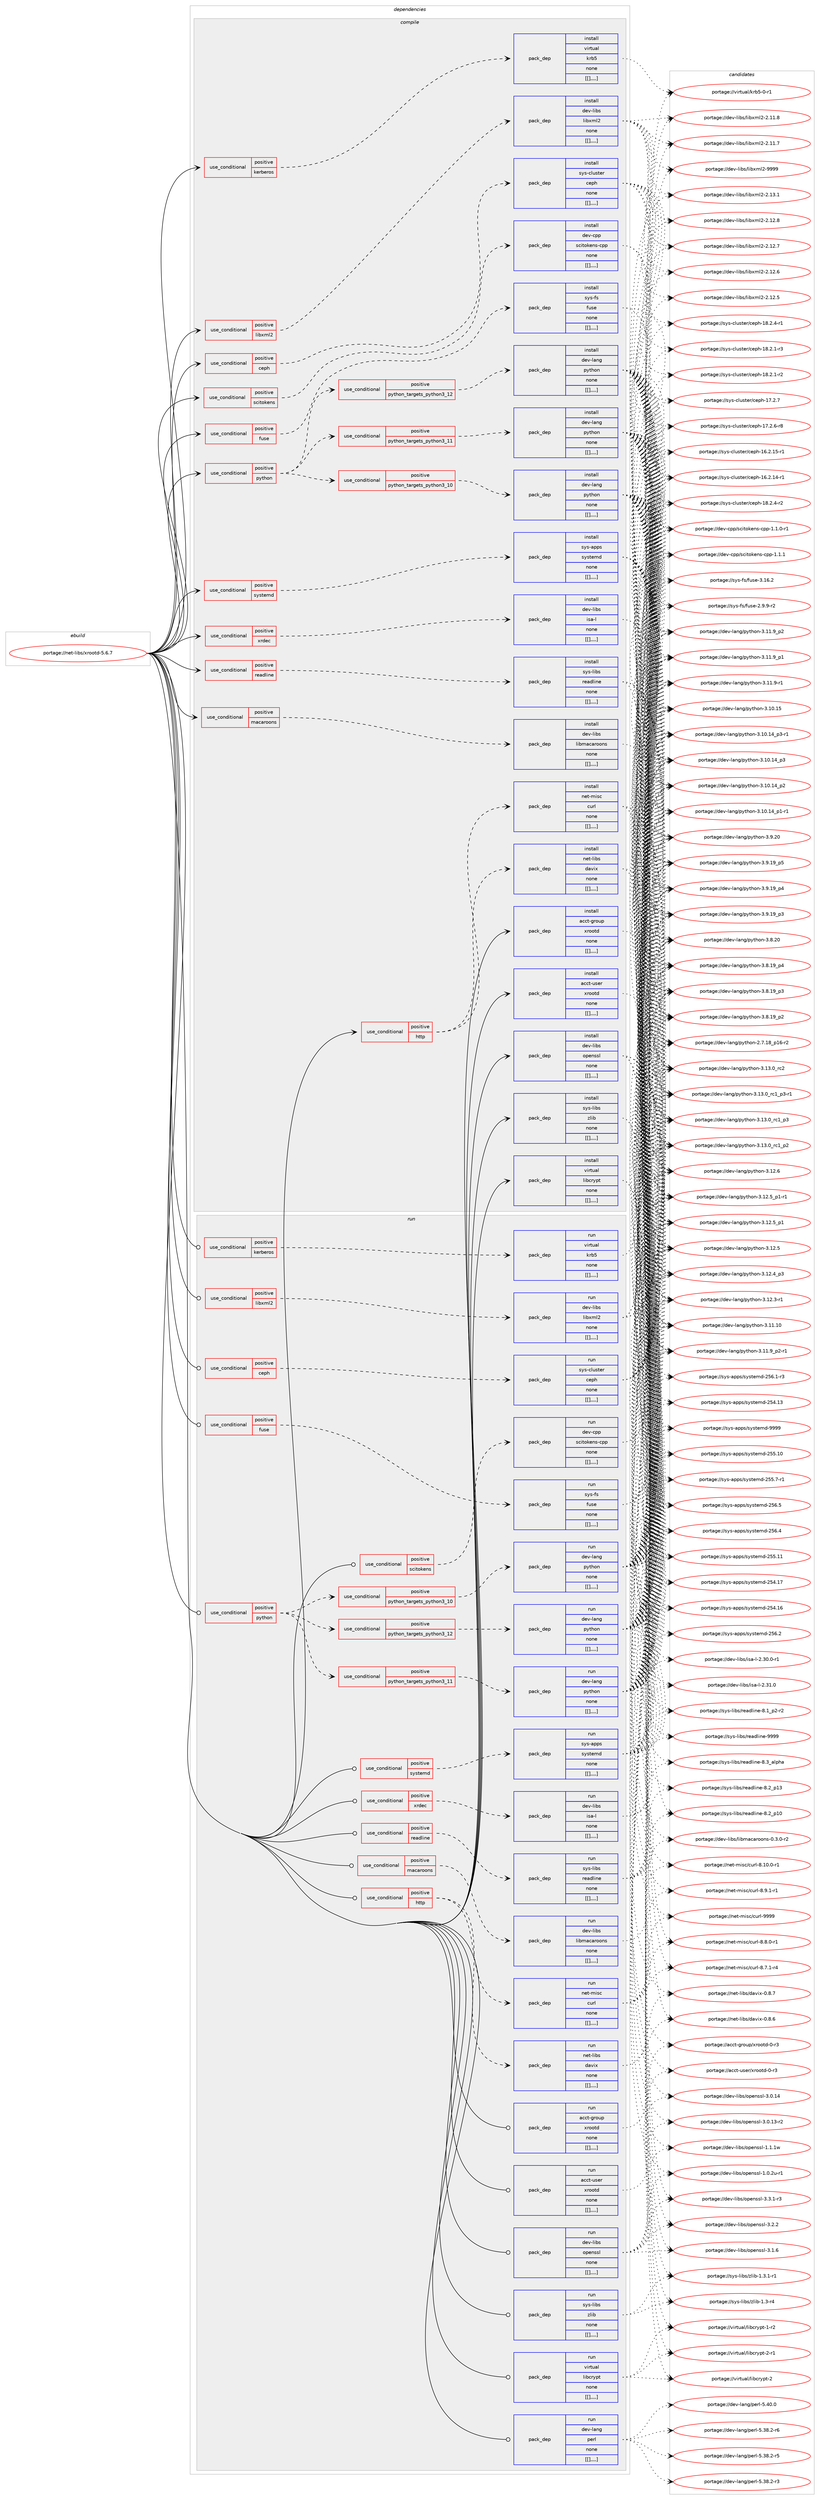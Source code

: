 digraph prolog {

# *************
# Graph options
# *************

newrank=true;
concentrate=true;
compound=true;
graph [rankdir=LR,fontname=Helvetica,fontsize=10,ranksep=1.5];#, ranksep=2.5, nodesep=0.2];
edge  [arrowhead=vee];
node  [fontname=Helvetica,fontsize=10];

# **********
# The ebuild
# **********

subgraph cluster_leftcol {
color=gray;
label=<<i>ebuild</i>>;
id [label="portage://net-libs/xrootd-5.6.7", color=red, width=4, href="../net-libs/xrootd-5.6.7.svg"];
}

# ****************
# The dependencies
# ****************

subgraph cluster_midcol {
color=gray;
label=<<i>dependencies</i>>;
subgraph cluster_compile {
fillcolor="#eeeeee";
style=filled;
label=<<i>compile</i>>;
subgraph cond99655 {
dependency381840 [label=<<TABLE BORDER="0" CELLBORDER="1" CELLSPACING="0" CELLPADDING="4"><TR><TD ROWSPAN="3" CELLPADDING="10">use_conditional</TD></TR><TR><TD>positive</TD></TR><TR><TD>ceph</TD></TR></TABLE>>, shape=none, color=red];
subgraph pack279363 {
dependency381841 [label=<<TABLE BORDER="0" CELLBORDER="1" CELLSPACING="0" CELLPADDING="4" WIDTH="220"><TR><TD ROWSPAN="6" CELLPADDING="30">pack_dep</TD></TR><TR><TD WIDTH="110">install</TD></TR><TR><TD>sys-cluster</TD></TR><TR><TD>ceph</TD></TR><TR><TD>none</TD></TR><TR><TD>[[],,,,]</TD></TR></TABLE>>, shape=none, color=blue];
}
dependency381840:e -> dependency381841:w [weight=20,style="dashed",arrowhead="vee"];
}
id:e -> dependency381840:w [weight=20,style="solid",arrowhead="vee"];
subgraph cond99656 {
dependency381842 [label=<<TABLE BORDER="0" CELLBORDER="1" CELLSPACING="0" CELLPADDING="4"><TR><TD ROWSPAN="3" CELLPADDING="10">use_conditional</TD></TR><TR><TD>positive</TD></TR><TR><TD>fuse</TD></TR></TABLE>>, shape=none, color=red];
subgraph pack279364 {
dependency381843 [label=<<TABLE BORDER="0" CELLBORDER="1" CELLSPACING="0" CELLPADDING="4" WIDTH="220"><TR><TD ROWSPAN="6" CELLPADDING="30">pack_dep</TD></TR><TR><TD WIDTH="110">install</TD></TR><TR><TD>sys-fs</TD></TR><TR><TD>fuse</TD></TR><TR><TD>none</TD></TR><TR><TD>[[],,,,]</TD></TR></TABLE>>, shape=none, color=blue];
}
dependency381842:e -> dependency381843:w [weight=20,style="dashed",arrowhead="vee"];
}
id:e -> dependency381842:w [weight=20,style="solid",arrowhead="vee"];
subgraph cond99657 {
dependency381844 [label=<<TABLE BORDER="0" CELLBORDER="1" CELLSPACING="0" CELLPADDING="4"><TR><TD ROWSPAN="3" CELLPADDING="10">use_conditional</TD></TR><TR><TD>positive</TD></TR><TR><TD>http</TD></TR></TABLE>>, shape=none, color=red];
subgraph pack279365 {
dependency381845 [label=<<TABLE BORDER="0" CELLBORDER="1" CELLSPACING="0" CELLPADDING="4" WIDTH="220"><TR><TD ROWSPAN="6" CELLPADDING="30">pack_dep</TD></TR><TR><TD WIDTH="110">install</TD></TR><TR><TD>net-misc</TD></TR><TR><TD>curl</TD></TR><TR><TD>none</TD></TR><TR><TD>[[],,,,]</TD></TR></TABLE>>, shape=none, color=blue];
}
dependency381844:e -> dependency381845:w [weight=20,style="dashed",arrowhead="vee"];
subgraph pack279366 {
dependency381846 [label=<<TABLE BORDER="0" CELLBORDER="1" CELLSPACING="0" CELLPADDING="4" WIDTH="220"><TR><TD ROWSPAN="6" CELLPADDING="30">pack_dep</TD></TR><TR><TD WIDTH="110">install</TD></TR><TR><TD>net-libs</TD></TR><TR><TD>davix</TD></TR><TR><TD>none</TD></TR><TR><TD>[[],,,,]</TD></TR></TABLE>>, shape=none, color=blue];
}
dependency381844:e -> dependency381846:w [weight=20,style="dashed",arrowhead="vee"];
}
id:e -> dependency381844:w [weight=20,style="solid",arrowhead="vee"];
subgraph cond99658 {
dependency381847 [label=<<TABLE BORDER="0" CELLBORDER="1" CELLSPACING="0" CELLPADDING="4"><TR><TD ROWSPAN="3" CELLPADDING="10">use_conditional</TD></TR><TR><TD>positive</TD></TR><TR><TD>kerberos</TD></TR></TABLE>>, shape=none, color=red];
subgraph pack279367 {
dependency381848 [label=<<TABLE BORDER="0" CELLBORDER="1" CELLSPACING="0" CELLPADDING="4" WIDTH="220"><TR><TD ROWSPAN="6" CELLPADDING="30">pack_dep</TD></TR><TR><TD WIDTH="110">install</TD></TR><TR><TD>virtual</TD></TR><TR><TD>krb5</TD></TR><TR><TD>none</TD></TR><TR><TD>[[],,,,]</TD></TR></TABLE>>, shape=none, color=blue];
}
dependency381847:e -> dependency381848:w [weight=20,style="dashed",arrowhead="vee"];
}
id:e -> dependency381847:w [weight=20,style="solid",arrowhead="vee"];
subgraph cond99659 {
dependency381849 [label=<<TABLE BORDER="0" CELLBORDER="1" CELLSPACING="0" CELLPADDING="4"><TR><TD ROWSPAN="3" CELLPADDING="10">use_conditional</TD></TR><TR><TD>positive</TD></TR><TR><TD>libxml2</TD></TR></TABLE>>, shape=none, color=red];
subgraph pack279368 {
dependency381850 [label=<<TABLE BORDER="0" CELLBORDER="1" CELLSPACING="0" CELLPADDING="4" WIDTH="220"><TR><TD ROWSPAN="6" CELLPADDING="30">pack_dep</TD></TR><TR><TD WIDTH="110">install</TD></TR><TR><TD>dev-libs</TD></TR><TR><TD>libxml2</TD></TR><TR><TD>none</TD></TR><TR><TD>[[],,,,]</TD></TR></TABLE>>, shape=none, color=blue];
}
dependency381849:e -> dependency381850:w [weight=20,style="dashed",arrowhead="vee"];
}
id:e -> dependency381849:w [weight=20,style="solid",arrowhead="vee"];
subgraph cond99660 {
dependency381851 [label=<<TABLE BORDER="0" CELLBORDER="1" CELLSPACING="0" CELLPADDING="4"><TR><TD ROWSPAN="3" CELLPADDING="10">use_conditional</TD></TR><TR><TD>positive</TD></TR><TR><TD>macaroons</TD></TR></TABLE>>, shape=none, color=red];
subgraph pack279369 {
dependency381852 [label=<<TABLE BORDER="0" CELLBORDER="1" CELLSPACING="0" CELLPADDING="4" WIDTH="220"><TR><TD ROWSPAN="6" CELLPADDING="30">pack_dep</TD></TR><TR><TD WIDTH="110">install</TD></TR><TR><TD>dev-libs</TD></TR><TR><TD>libmacaroons</TD></TR><TR><TD>none</TD></TR><TR><TD>[[],,,,]</TD></TR></TABLE>>, shape=none, color=blue];
}
dependency381851:e -> dependency381852:w [weight=20,style="dashed",arrowhead="vee"];
}
id:e -> dependency381851:w [weight=20,style="solid",arrowhead="vee"];
subgraph cond99661 {
dependency381853 [label=<<TABLE BORDER="0" CELLBORDER="1" CELLSPACING="0" CELLPADDING="4"><TR><TD ROWSPAN="3" CELLPADDING="10">use_conditional</TD></TR><TR><TD>positive</TD></TR><TR><TD>python</TD></TR></TABLE>>, shape=none, color=red];
subgraph cond99662 {
dependency381854 [label=<<TABLE BORDER="0" CELLBORDER="1" CELLSPACING="0" CELLPADDING="4"><TR><TD ROWSPAN="3" CELLPADDING="10">use_conditional</TD></TR><TR><TD>positive</TD></TR><TR><TD>python_targets_python3_10</TD></TR></TABLE>>, shape=none, color=red];
subgraph pack279370 {
dependency381855 [label=<<TABLE BORDER="0" CELLBORDER="1" CELLSPACING="0" CELLPADDING="4" WIDTH="220"><TR><TD ROWSPAN="6" CELLPADDING="30">pack_dep</TD></TR><TR><TD WIDTH="110">install</TD></TR><TR><TD>dev-lang</TD></TR><TR><TD>python</TD></TR><TR><TD>none</TD></TR><TR><TD>[[],,,,]</TD></TR></TABLE>>, shape=none, color=blue];
}
dependency381854:e -> dependency381855:w [weight=20,style="dashed",arrowhead="vee"];
}
dependency381853:e -> dependency381854:w [weight=20,style="dashed",arrowhead="vee"];
subgraph cond99663 {
dependency381856 [label=<<TABLE BORDER="0" CELLBORDER="1" CELLSPACING="0" CELLPADDING="4"><TR><TD ROWSPAN="3" CELLPADDING="10">use_conditional</TD></TR><TR><TD>positive</TD></TR><TR><TD>python_targets_python3_11</TD></TR></TABLE>>, shape=none, color=red];
subgraph pack279371 {
dependency381857 [label=<<TABLE BORDER="0" CELLBORDER="1" CELLSPACING="0" CELLPADDING="4" WIDTH="220"><TR><TD ROWSPAN="6" CELLPADDING="30">pack_dep</TD></TR><TR><TD WIDTH="110">install</TD></TR><TR><TD>dev-lang</TD></TR><TR><TD>python</TD></TR><TR><TD>none</TD></TR><TR><TD>[[],,,,]</TD></TR></TABLE>>, shape=none, color=blue];
}
dependency381856:e -> dependency381857:w [weight=20,style="dashed",arrowhead="vee"];
}
dependency381853:e -> dependency381856:w [weight=20,style="dashed",arrowhead="vee"];
subgraph cond99664 {
dependency381858 [label=<<TABLE BORDER="0" CELLBORDER="1" CELLSPACING="0" CELLPADDING="4"><TR><TD ROWSPAN="3" CELLPADDING="10">use_conditional</TD></TR><TR><TD>positive</TD></TR><TR><TD>python_targets_python3_12</TD></TR></TABLE>>, shape=none, color=red];
subgraph pack279372 {
dependency381859 [label=<<TABLE BORDER="0" CELLBORDER="1" CELLSPACING="0" CELLPADDING="4" WIDTH="220"><TR><TD ROWSPAN="6" CELLPADDING="30">pack_dep</TD></TR><TR><TD WIDTH="110">install</TD></TR><TR><TD>dev-lang</TD></TR><TR><TD>python</TD></TR><TR><TD>none</TD></TR><TR><TD>[[],,,,]</TD></TR></TABLE>>, shape=none, color=blue];
}
dependency381858:e -> dependency381859:w [weight=20,style="dashed",arrowhead="vee"];
}
dependency381853:e -> dependency381858:w [weight=20,style="dashed",arrowhead="vee"];
}
id:e -> dependency381853:w [weight=20,style="solid",arrowhead="vee"];
subgraph cond99665 {
dependency381860 [label=<<TABLE BORDER="0" CELLBORDER="1" CELLSPACING="0" CELLPADDING="4"><TR><TD ROWSPAN="3" CELLPADDING="10">use_conditional</TD></TR><TR><TD>positive</TD></TR><TR><TD>readline</TD></TR></TABLE>>, shape=none, color=red];
subgraph pack279373 {
dependency381861 [label=<<TABLE BORDER="0" CELLBORDER="1" CELLSPACING="0" CELLPADDING="4" WIDTH="220"><TR><TD ROWSPAN="6" CELLPADDING="30">pack_dep</TD></TR><TR><TD WIDTH="110">install</TD></TR><TR><TD>sys-libs</TD></TR><TR><TD>readline</TD></TR><TR><TD>none</TD></TR><TR><TD>[[],,,,]</TD></TR></TABLE>>, shape=none, color=blue];
}
dependency381860:e -> dependency381861:w [weight=20,style="dashed",arrowhead="vee"];
}
id:e -> dependency381860:w [weight=20,style="solid",arrowhead="vee"];
subgraph cond99666 {
dependency381862 [label=<<TABLE BORDER="0" CELLBORDER="1" CELLSPACING="0" CELLPADDING="4"><TR><TD ROWSPAN="3" CELLPADDING="10">use_conditional</TD></TR><TR><TD>positive</TD></TR><TR><TD>scitokens</TD></TR></TABLE>>, shape=none, color=red];
subgraph pack279374 {
dependency381863 [label=<<TABLE BORDER="0" CELLBORDER="1" CELLSPACING="0" CELLPADDING="4" WIDTH="220"><TR><TD ROWSPAN="6" CELLPADDING="30">pack_dep</TD></TR><TR><TD WIDTH="110">install</TD></TR><TR><TD>dev-cpp</TD></TR><TR><TD>scitokens-cpp</TD></TR><TR><TD>none</TD></TR><TR><TD>[[],,,,]</TD></TR></TABLE>>, shape=none, color=blue];
}
dependency381862:e -> dependency381863:w [weight=20,style="dashed",arrowhead="vee"];
}
id:e -> dependency381862:w [weight=20,style="solid",arrowhead="vee"];
subgraph cond99667 {
dependency381864 [label=<<TABLE BORDER="0" CELLBORDER="1" CELLSPACING="0" CELLPADDING="4"><TR><TD ROWSPAN="3" CELLPADDING="10">use_conditional</TD></TR><TR><TD>positive</TD></TR><TR><TD>systemd</TD></TR></TABLE>>, shape=none, color=red];
subgraph pack279375 {
dependency381865 [label=<<TABLE BORDER="0" CELLBORDER="1" CELLSPACING="0" CELLPADDING="4" WIDTH="220"><TR><TD ROWSPAN="6" CELLPADDING="30">pack_dep</TD></TR><TR><TD WIDTH="110">install</TD></TR><TR><TD>sys-apps</TD></TR><TR><TD>systemd</TD></TR><TR><TD>none</TD></TR><TR><TD>[[],,,,]</TD></TR></TABLE>>, shape=none, color=blue];
}
dependency381864:e -> dependency381865:w [weight=20,style="dashed",arrowhead="vee"];
}
id:e -> dependency381864:w [weight=20,style="solid",arrowhead="vee"];
subgraph cond99668 {
dependency381866 [label=<<TABLE BORDER="0" CELLBORDER="1" CELLSPACING="0" CELLPADDING="4"><TR><TD ROWSPAN="3" CELLPADDING="10">use_conditional</TD></TR><TR><TD>positive</TD></TR><TR><TD>xrdec</TD></TR></TABLE>>, shape=none, color=red];
subgraph pack279376 {
dependency381867 [label=<<TABLE BORDER="0" CELLBORDER="1" CELLSPACING="0" CELLPADDING="4" WIDTH="220"><TR><TD ROWSPAN="6" CELLPADDING="30">pack_dep</TD></TR><TR><TD WIDTH="110">install</TD></TR><TR><TD>dev-libs</TD></TR><TR><TD>isa-l</TD></TR><TR><TD>none</TD></TR><TR><TD>[[],,,,]</TD></TR></TABLE>>, shape=none, color=blue];
}
dependency381866:e -> dependency381867:w [weight=20,style="dashed",arrowhead="vee"];
}
id:e -> dependency381866:w [weight=20,style="solid",arrowhead="vee"];
subgraph pack279377 {
dependency381868 [label=<<TABLE BORDER="0" CELLBORDER="1" CELLSPACING="0" CELLPADDING="4" WIDTH="220"><TR><TD ROWSPAN="6" CELLPADDING="30">pack_dep</TD></TR><TR><TD WIDTH="110">install</TD></TR><TR><TD>acct-group</TD></TR><TR><TD>xrootd</TD></TR><TR><TD>none</TD></TR><TR><TD>[[],,,,]</TD></TR></TABLE>>, shape=none, color=blue];
}
id:e -> dependency381868:w [weight=20,style="solid",arrowhead="vee"];
subgraph pack279378 {
dependency381869 [label=<<TABLE BORDER="0" CELLBORDER="1" CELLSPACING="0" CELLPADDING="4" WIDTH="220"><TR><TD ROWSPAN="6" CELLPADDING="30">pack_dep</TD></TR><TR><TD WIDTH="110">install</TD></TR><TR><TD>acct-user</TD></TR><TR><TD>xrootd</TD></TR><TR><TD>none</TD></TR><TR><TD>[[],,,,]</TD></TR></TABLE>>, shape=none, color=blue];
}
id:e -> dependency381869:w [weight=20,style="solid",arrowhead="vee"];
subgraph pack279379 {
dependency381870 [label=<<TABLE BORDER="0" CELLBORDER="1" CELLSPACING="0" CELLPADDING="4" WIDTH="220"><TR><TD ROWSPAN="6" CELLPADDING="30">pack_dep</TD></TR><TR><TD WIDTH="110">install</TD></TR><TR><TD>dev-libs</TD></TR><TR><TD>openssl</TD></TR><TR><TD>none</TD></TR><TR><TD>[[],,,,]</TD></TR></TABLE>>, shape=none, color=blue];
}
id:e -> dependency381870:w [weight=20,style="solid",arrowhead="vee"];
subgraph pack279380 {
dependency381871 [label=<<TABLE BORDER="0" CELLBORDER="1" CELLSPACING="0" CELLPADDING="4" WIDTH="220"><TR><TD ROWSPAN="6" CELLPADDING="30">pack_dep</TD></TR><TR><TD WIDTH="110">install</TD></TR><TR><TD>sys-libs</TD></TR><TR><TD>zlib</TD></TR><TR><TD>none</TD></TR><TR><TD>[[],,,,]</TD></TR></TABLE>>, shape=none, color=blue];
}
id:e -> dependency381871:w [weight=20,style="solid",arrowhead="vee"];
subgraph pack279381 {
dependency381872 [label=<<TABLE BORDER="0" CELLBORDER="1" CELLSPACING="0" CELLPADDING="4" WIDTH="220"><TR><TD ROWSPAN="6" CELLPADDING="30">pack_dep</TD></TR><TR><TD WIDTH="110">install</TD></TR><TR><TD>virtual</TD></TR><TR><TD>libcrypt</TD></TR><TR><TD>none</TD></TR><TR><TD>[[],,,,]</TD></TR></TABLE>>, shape=none, color=blue];
}
id:e -> dependency381872:w [weight=20,style="solid",arrowhead="vee"];
}
subgraph cluster_compileandrun {
fillcolor="#eeeeee";
style=filled;
label=<<i>compile and run</i>>;
}
subgraph cluster_run {
fillcolor="#eeeeee";
style=filled;
label=<<i>run</i>>;
subgraph cond99669 {
dependency381873 [label=<<TABLE BORDER="0" CELLBORDER="1" CELLSPACING="0" CELLPADDING="4"><TR><TD ROWSPAN="3" CELLPADDING="10">use_conditional</TD></TR><TR><TD>positive</TD></TR><TR><TD>ceph</TD></TR></TABLE>>, shape=none, color=red];
subgraph pack279382 {
dependency381874 [label=<<TABLE BORDER="0" CELLBORDER="1" CELLSPACING="0" CELLPADDING="4" WIDTH="220"><TR><TD ROWSPAN="6" CELLPADDING="30">pack_dep</TD></TR><TR><TD WIDTH="110">run</TD></TR><TR><TD>sys-cluster</TD></TR><TR><TD>ceph</TD></TR><TR><TD>none</TD></TR><TR><TD>[[],,,,]</TD></TR></TABLE>>, shape=none, color=blue];
}
dependency381873:e -> dependency381874:w [weight=20,style="dashed",arrowhead="vee"];
}
id:e -> dependency381873:w [weight=20,style="solid",arrowhead="odot"];
subgraph cond99670 {
dependency381875 [label=<<TABLE BORDER="0" CELLBORDER="1" CELLSPACING="0" CELLPADDING="4"><TR><TD ROWSPAN="3" CELLPADDING="10">use_conditional</TD></TR><TR><TD>positive</TD></TR><TR><TD>fuse</TD></TR></TABLE>>, shape=none, color=red];
subgraph pack279383 {
dependency381876 [label=<<TABLE BORDER="0" CELLBORDER="1" CELLSPACING="0" CELLPADDING="4" WIDTH="220"><TR><TD ROWSPAN="6" CELLPADDING="30">pack_dep</TD></TR><TR><TD WIDTH="110">run</TD></TR><TR><TD>sys-fs</TD></TR><TR><TD>fuse</TD></TR><TR><TD>none</TD></TR><TR><TD>[[],,,,]</TD></TR></TABLE>>, shape=none, color=blue];
}
dependency381875:e -> dependency381876:w [weight=20,style="dashed",arrowhead="vee"];
}
id:e -> dependency381875:w [weight=20,style="solid",arrowhead="odot"];
subgraph cond99671 {
dependency381877 [label=<<TABLE BORDER="0" CELLBORDER="1" CELLSPACING="0" CELLPADDING="4"><TR><TD ROWSPAN="3" CELLPADDING="10">use_conditional</TD></TR><TR><TD>positive</TD></TR><TR><TD>http</TD></TR></TABLE>>, shape=none, color=red];
subgraph pack279384 {
dependency381878 [label=<<TABLE BORDER="0" CELLBORDER="1" CELLSPACING="0" CELLPADDING="4" WIDTH="220"><TR><TD ROWSPAN="6" CELLPADDING="30">pack_dep</TD></TR><TR><TD WIDTH="110">run</TD></TR><TR><TD>net-misc</TD></TR><TR><TD>curl</TD></TR><TR><TD>none</TD></TR><TR><TD>[[],,,,]</TD></TR></TABLE>>, shape=none, color=blue];
}
dependency381877:e -> dependency381878:w [weight=20,style="dashed",arrowhead="vee"];
subgraph pack279385 {
dependency381879 [label=<<TABLE BORDER="0" CELLBORDER="1" CELLSPACING="0" CELLPADDING="4" WIDTH="220"><TR><TD ROWSPAN="6" CELLPADDING="30">pack_dep</TD></TR><TR><TD WIDTH="110">run</TD></TR><TR><TD>net-libs</TD></TR><TR><TD>davix</TD></TR><TR><TD>none</TD></TR><TR><TD>[[],,,,]</TD></TR></TABLE>>, shape=none, color=blue];
}
dependency381877:e -> dependency381879:w [weight=20,style="dashed",arrowhead="vee"];
}
id:e -> dependency381877:w [weight=20,style="solid",arrowhead="odot"];
subgraph cond99672 {
dependency381880 [label=<<TABLE BORDER="0" CELLBORDER="1" CELLSPACING="0" CELLPADDING="4"><TR><TD ROWSPAN="3" CELLPADDING="10">use_conditional</TD></TR><TR><TD>positive</TD></TR><TR><TD>kerberos</TD></TR></TABLE>>, shape=none, color=red];
subgraph pack279386 {
dependency381881 [label=<<TABLE BORDER="0" CELLBORDER="1" CELLSPACING="0" CELLPADDING="4" WIDTH="220"><TR><TD ROWSPAN="6" CELLPADDING="30">pack_dep</TD></TR><TR><TD WIDTH="110">run</TD></TR><TR><TD>virtual</TD></TR><TR><TD>krb5</TD></TR><TR><TD>none</TD></TR><TR><TD>[[],,,,]</TD></TR></TABLE>>, shape=none, color=blue];
}
dependency381880:e -> dependency381881:w [weight=20,style="dashed",arrowhead="vee"];
}
id:e -> dependency381880:w [weight=20,style="solid",arrowhead="odot"];
subgraph cond99673 {
dependency381882 [label=<<TABLE BORDER="0" CELLBORDER="1" CELLSPACING="0" CELLPADDING="4"><TR><TD ROWSPAN="3" CELLPADDING="10">use_conditional</TD></TR><TR><TD>positive</TD></TR><TR><TD>libxml2</TD></TR></TABLE>>, shape=none, color=red];
subgraph pack279387 {
dependency381883 [label=<<TABLE BORDER="0" CELLBORDER="1" CELLSPACING="0" CELLPADDING="4" WIDTH="220"><TR><TD ROWSPAN="6" CELLPADDING="30">pack_dep</TD></TR><TR><TD WIDTH="110">run</TD></TR><TR><TD>dev-libs</TD></TR><TR><TD>libxml2</TD></TR><TR><TD>none</TD></TR><TR><TD>[[],,,,]</TD></TR></TABLE>>, shape=none, color=blue];
}
dependency381882:e -> dependency381883:w [weight=20,style="dashed",arrowhead="vee"];
}
id:e -> dependency381882:w [weight=20,style="solid",arrowhead="odot"];
subgraph cond99674 {
dependency381884 [label=<<TABLE BORDER="0" CELLBORDER="1" CELLSPACING="0" CELLPADDING="4"><TR><TD ROWSPAN="3" CELLPADDING="10">use_conditional</TD></TR><TR><TD>positive</TD></TR><TR><TD>macaroons</TD></TR></TABLE>>, shape=none, color=red];
subgraph pack279388 {
dependency381885 [label=<<TABLE BORDER="0" CELLBORDER="1" CELLSPACING="0" CELLPADDING="4" WIDTH="220"><TR><TD ROWSPAN="6" CELLPADDING="30">pack_dep</TD></TR><TR><TD WIDTH="110">run</TD></TR><TR><TD>dev-libs</TD></TR><TR><TD>libmacaroons</TD></TR><TR><TD>none</TD></TR><TR><TD>[[],,,,]</TD></TR></TABLE>>, shape=none, color=blue];
}
dependency381884:e -> dependency381885:w [weight=20,style="dashed",arrowhead="vee"];
}
id:e -> dependency381884:w [weight=20,style="solid",arrowhead="odot"];
subgraph cond99675 {
dependency381886 [label=<<TABLE BORDER="0" CELLBORDER="1" CELLSPACING="0" CELLPADDING="4"><TR><TD ROWSPAN="3" CELLPADDING="10">use_conditional</TD></TR><TR><TD>positive</TD></TR><TR><TD>python</TD></TR></TABLE>>, shape=none, color=red];
subgraph cond99676 {
dependency381887 [label=<<TABLE BORDER="0" CELLBORDER="1" CELLSPACING="0" CELLPADDING="4"><TR><TD ROWSPAN="3" CELLPADDING="10">use_conditional</TD></TR><TR><TD>positive</TD></TR><TR><TD>python_targets_python3_10</TD></TR></TABLE>>, shape=none, color=red];
subgraph pack279389 {
dependency381888 [label=<<TABLE BORDER="0" CELLBORDER="1" CELLSPACING="0" CELLPADDING="4" WIDTH="220"><TR><TD ROWSPAN="6" CELLPADDING="30">pack_dep</TD></TR><TR><TD WIDTH="110">run</TD></TR><TR><TD>dev-lang</TD></TR><TR><TD>python</TD></TR><TR><TD>none</TD></TR><TR><TD>[[],,,,]</TD></TR></TABLE>>, shape=none, color=blue];
}
dependency381887:e -> dependency381888:w [weight=20,style="dashed",arrowhead="vee"];
}
dependency381886:e -> dependency381887:w [weight=20,style="dashed",arrowhead="vee"];
subgraph cond99677 {
dependency381889 [label=<<TABLE BORDER="0" CELLBORDER="1" CELLSPACING="0" CELLPADDING="4"><TR><TD ROWSPAN="3" CELLPADDING="10">use_conditional</TD></TR><TR><TD>positive</TD></TR><TR><TD>python_targets_python3_11</TD></TR></TABLE>>, shape=none, color=red];
subgraph pack279390 {
dependency381890 [label=<<TABLE BORDER="0" CELLBORDER="1" CELLSPACING="0" CELLPADDING="4" WIDTH="220"><TR><TD ROWSPAN="6" CELLPADDING="30">pack_dep</TD></TR><TR><TD WIDTH="110">run</TD></TR><TR><TD>dev-lang</TD></TR><TR><TD>python</TD></TR><TR><TD>none</TD></TR><TR><TD>[[],,,,]</TD></TR></TABLE>>, shape=none, color=blue];
}
dependency381889:e -> dependency381890:w [weight=20,style="dashed",arrowhead="vee"];
}
dependency381886:e -> dependency381889:w [weight=20,style="dashed",arrowhead="vee"];
subgraph cond99678 {
dependency381891 [label=<<TABLE BORDER="0" CELLBORDER="1" CELLSPACING="0" CELLPADDING="4"><TR><TD ROWSPAN="3" CELLPADDING="10">use_conditional</TD></TR><TR><TD>positive</TD></TR><TR><TD>python_targets_python3_12</TD></TR></TABLE>>, shape=none, color=red];
subgraph pack279391 {
dependency381892 [label=<<TABLE BORDER="0" CELLBORDER="1" CELLSPACING="0" CELLPADDING="4" WIDTH="220"><TR><TD ROWSPAN="6" CELLPADDING="30">pack_dep</TD></TR><TR><TD WIDTH="110">run</TD></TR><TR><TD>dev-lang</TD></TR><TR><TD>python</TD></TR><TR><TD>none</TD></TR><TR><TD>[[],,,,]</TD></TR></TABLE>>, shape=none, color=blue];
}
dependency381891:e -> dependency381892:w [weight=20,style="dashed",arrowhead="vee"];
}
dependency381886:e -> dependency381891:w [weight=20,style="dashed",arrowhead="vee"];
}
id:e -> dependency381886:w [weight=20,style="solid",arrowhead="odot"];
subgraph cond99679 {
dependency381893 [label=<<TABLE BORDER="0" CELLBORDER="1" CELLSPACING="0" CELLPADDING="4"><TR><TD ROWSPAN="3" CELLPADDING="10">use_conditional</TD></TR><TR><TD>positive</TD></TR><TR><TD>readline</TD></TR></TABLE>>, shape=none, color=red];
subgraph pack279392 {
dependency381894 [label=<<TABLE BORDER="0" CELLBORDER="1" CELLSPACING="0" CELLPADDING="4" WIDTH="220"><TR><TD ROWSPAN="6" CELLPADDING="30">pack_dep</TD></TR><TR><TD WIDTH="110">run</TD></TR><TR><TD>sys-libs</TD></TR><TR><TD>readline</TD></TR><TR><TD>none</TD></TR><TR><TD>[[],,,,]</TD></TR></TABLE>>, shape=none, color=blue];
}
dependency381893:e -> dependency381894:w [weight=20,style="dashed",arrowhead="vee"];
}
id:e -> dependency381893:w [weight=20,style="solid",arrowhead="odot"];
subgraph cond99680 {
dependency381895 [label=<<TABLE BORDER="0" CELLBORDER="1" CELLSPACING="0" CELLPADDING="4"><TR><TD ROWSPAN="3" CELLPADDING="10">use_conditional</TD></TR><TR><TD>positive</TD></TR><TR><TD>scitokens</TD></TR></TABLE>>, shape=none, color=red];
subgraph pack279393 {
dependency381896 [label=<<TABLE BORDER="0" CELLBORDER="1" CELLSPACING="0" CELLPADDING="4" WIDTH="220"><TR><TD ROWSPAN="6" CELLPADDING="30">pack_dep</TD></TR><TR><TD WIDTH="110">run</TD></TR><TR><TD>dev-cpp</TD></TR><TR><TD>scitokens-cpp</TD></TR><TR><TD>none</TD></TR><TR><TD>[[],,,,]</TD></TR></TABLE>>, shape=none, color=blue];
}
dependency381895:e -> dependency381896:w [weight=20,style="dashed",arrowhead="vee"];
}
id:e -> dependency381895:w [weight=20,style="solid",arrowhead="odot"];
subgraph cond99681 {
dependency381897 [label=<<TABLE BORDER="0" CELLBORDER="1" CELLSPACING="0" CELLPADDING="4"><TR><TD ROWSPAN="3" CELLPADDING="10">use_conditional</TD></TR><TR><TD>positive</TD></TR><TR><TD>systemd</TD></TR></TABLE>>, shape=none, color=red];
subgraph pack279394 {
dependency381898 [label=<<TABLE BORDER="0" CELLBORDER="1" CELLSPACING="0" CELLPADDING="4" WIDTH="220"><TR><TD ROWSPAN="6" CELLPADDING="30">pack_dep</TD></TR><TR><TD WIDTH="110">run</TD></TR><TR><TD>sys-apps</TD></TR><TR><TD>systemd</TD></TR><TR><TD>none</TD></TR><TR><TD>[[],,,,]</TD></TR></TABLE>>, shape=none, color=blue];
}
dependency381897:e -> dependency381898:w [weight=20,style="dashed",arrowhead="vee"];
}
id:e -> dependency381897:w [weight=20,style="solid",arrowhead="odot"];
subgraph cond99682 {
dependency381899 [label=<<TABLE BORDER="0" CELLBORDER="1" CELLSPACING="0" CELLPADDING="4"><TR><TD ROWSPAN="3" CELLPADDING="10">use_conditional</TD></TR><TR><TD>positive</TD></TR><TR><TD>xrdec</TD></TR></TABLE>>, shape=none, color=red];
subgraph pack279395 {
dependency381900 [label=<<TABLE BORDER="0" CELLBORDER="1" CELLSPACING="0" CELLPADDING="4" WIDTH="220"><TR><TD ROWSPAN="6" CELLPADDING="30">pack_dep</TD></TR><TR><TD WIDTH="110">run</TD></TR><TR><TD>dev-libs</TD></TR><TR><TD>isa-l</TD></TR><TR><TD>none</TD></TR><TR><TD>[[],,,,]</TD></TR></TABLE>>, shape=none, color=blue];
}
dependency381899:e -> dependency381900:w [weight=20,style="dashed",arrowhead="vee"];
}
id:e -> dependency381899:w [weight=20,style="solid",arrowhead="odot"];
subgraph pack279396 {
dependency381901 [label=<<TABLE BORDER="0" CELLBORDER="1" CELLSPACING="0" CELLPADDING="4" WIDTH="220"><TR><TD ROWSPAN="6" CELLPADDING="30">pack_dep</TD></TR><TR><TD WIDTH="110">run</TD></TR><TR><TD>acct-group</TD></TR><TR><TD>xrootd</TD></TR><TR><TD>none</TD></TR><TR><TD>[[],,,,]</TD></TR></TABLE>>, shape=none, color=blue];
}
id:e -> dependency381901:w [weight=20,style="solid",arrowhead="odot"];
subgraph pack279397 {
dependency381902 [label=<<TABLE BORDER="0" CELLBORDER="1" CELLSPACING="0" CELLPADDING="4" WIDTH="220"><TR><TD ROWSPAN="6" CELLPADDING="30">pack_dep</TD></TR><TR><TD WIDTH="110">run</TD></TR><TR><TD>acct-user</TD></TR><TR><TD>xrootd</TD></TR><TR><TD>none</TD></TR><TR><TD>[[],,,,]</TD></TR></TABLE>>, shape=none, color=blue];
}
id:e -> dependency381902:w [weight=20,style="solid",arrowhead="odot"];
subgraph pack279398 {
dependency381903 [label=<<TABLE BORDER="0" CELLBORDER="1" CELLSPACING="0" CELLPADDING="4" WIDTH="220"><TR><TD ROWSPAN="6" CELLPADDING="30">pack_dep</TD></TR><TR><TD WIDTH="110">run</TD></TR><TR><TD>dev-lang</TD></TR><TR><TD>perl</TD></TR><TR><TD>none</TD></TR><TR><TD>[[],,,,]</TD></TR></TABLE>>, shape=none, color=blue];
}
id:e -> dependency381903:w [weight=20,style="solid",arrowhead="odot"];
subgraph pack279399 {
dependency381904 [label=<<TABLE BORDER="0" CELLBORDER="1" CELLSPACING="0" CELLPADDING="4" WIDTH="220"><TR><TD ROWSPAN="6" CELLPADDING="30">pack_dep</TD></TR><TR><TD WIDTH="110">run</TD></TR><TR><TD>dev-libs</TD></TR><TR><TD>openssl</TD></TR><TR><TD>none</TD></TR><TR><TD>[[],,,,]</TD></TR></TABLE>>, shape=none, color=blue];
}
id:e -> dependency381904:w [weight=20,style="solid",arrowhead="odot"];
subgraph pack279400 {
dependency381905 [label=<<TABLE BORDER="0" CELLBORDER="1" CELLSPACING="0" CELLPADDING="4" WIDTH="220"><TR><TD ROWSPAN="6" CELLPADDING="30">pack_dep</TD></TR><TR><TD WIDTH="110">run</TD></TR><TR><TD>sys-libs</TD></TR><TR><TD>zlib</TD></TR><TR><TD>none</TD></TR><TR><TD>[[],,,,]</TD></TR></TABLE>>, shape=none, color=blue];
}
id:e -> dependency381905:w [weight=20,style="solid",arrowhead="odot"];
subgraph pack279401 {
dependency381906 [label=<<TABLE BORDER="0" CELLBORDER="1" CELLSPACING="0" CELLPADDING="4" WIDTH="220"><TR><TD ROWSPAN="6" CELLPADDING="30">pack_dep</TD></TR><TR><TD WIDTH="110">run</TD></TR><TR><TD>virtual</TD></TR><TR><TD>libcrypt</TD></TR><TR><TD>none</TD></TR><TR><TD>[[],,,,]</TD></TR></TABLE>>, shape=none, color=blue];
}
id:e -> dependency381906:w [weight=20,style="solid",arrowhead="odot"];
}
}

# **************
# The candidates
# **************

subgraph cluster_choices {
rank=same;
color=gray;
label=<<i>candidates</i>>;

subgraph choice279363 {
color=black;
nodesep=1;
choice11512111545991081171151161011144799101112104454956465046524511450 [label="portage://sys-cluster/ceph-18.2.4-r2", color=red, width=4,href="../sys-cluster/ceph-18.2.4-r2.svg"];
choice11512111545991081171151161011144799101112104454956465046524511449 [label="portage://sys-cluster/ceph-18.2.4-r1", color=red, width=4,href="../sys-cluster/ceph-18.2.4-r1.svg"];
choice11512111545991081171151161011144799101112104454956465046494511451 [label="portage://sys-cluster/ceph-18.2.1-r3", color=red, width=4,href="../sys-cluster/ceph-18.2.1-r3.svg"];
choice11512111545991081171151161011144799101112104454956465046494511450 [label="portage://sys-cluster/ceph-18.2.1-r2", color=red, width=4,href="../sys-cluster/ceph-18.2.1-r2.svg"];
choice1151211154599108117115116101114479910111210445495546504655 [label="portage://sys-cluster/ceph-17.2.7", color=red, width=4,href="../sys-cluster/ceph-17.2.7.svg"];
choice11512111545991081171151161011144799101112104454955465046544511456 [label="portage://sys-cluster/ceph-17.2.6-r8", color=red, width=4,href="../sys-cluster/ceph-17.2.6-r8.svg"];
choice1151211154599108117115116101114479910111210445495446504649534511449 [label="portage://sys-cluster/ceph-16.2.15-r1", color=red, width=4,href="../sys-cluster/ceph-16.2.15-r1.svg"];
choice1151211154599108117115116101114479910111210445495446504649524511449 [label="portage://sys-cluster/ceph-16.2.14-r1", color=red, width=4,href="../sys-cluster/ceph-16.2.14-r1.svg"];
dependency381841:e -> choice11512111545991081171151161011144799101112104454956465046524511450:w [style=dotted,weight="100"];
dependency381841:e -> choice11512111545991081171151161011144799101112104454956465046524511449:w [style=dotted,weight="100"];
dependency381841:e -> choice11512111545991081171151161011144799101112104454956465046494511451:w [style=dotted,weight="100"];
dependency381841:e -> choice11512111545991081171151161011144799101112104454956465046494511450:w [style=dotted,weight="100"];
dependency381841:e -> choice1151211154599108117115116101114479910111210445495546504655:w [style=dotted,weight="100"];
dependency381841:e -> choice11512111545991081171151161011144799101112104454955465046544511456:w [style=dotted,weight="100"];
dependency381841:e -> choice1151211154599108117115116101114479910111210445495446504649534511449:w [style=dotted,weight="100"];
dependency381841:e -> choice1151211154599108117115116101114479910111210445495446504649524511449:w [style=dotted,weight="100"];
}
subgraph choice279364 {
color=black;
nodesep=1;
choice115121115451021154710211711510145514649544650 [label="portage://sys-fs/fuse-3.16.2", color=red, width=4,href="../sys-fs/fuse-3.16.2.svg"];
choice11512111545102115471021171151014550465746574511450 [label="portage://sys-fs/fuse-2.9.9-r2", color=red, width=4,href="../sys-fs/fuse-2.9.9-r2.svg"];
dependency381843:e -> choice115121115451021154710211711510145514649544650:w [style=dotted,weight="100"];
dependency381843:e -> choice11512111545102115471021171151014550465746574511450:w [style=dotted,weight="100"];
}
subgraph choice279365 {
color=black;
nodesep=1;
choice110101116451091051159947991171141084557575757 [label="portage://net-misc/curl-9999", color=red, width=4,href="../net-misc/curl-9999.svg"];
choice11010111645109105115994799117114108455646494846484511449 [label="portage://net-misc/curl-8.10.0-r1", color=red, width=4,href="../net-misc/curl-8.10.0-r1.svg"];
choice110101116451091051159947991171141084556465746494511449 [label="portage://net-misc/curl-8.9.1-r1", color=red, width=4,href="../net-misc/curl-8.9.1-r1.svg"];
choice110101116451091051159947991171141084556465646484511449 [label="portage://net-misc/curl-8.8.0-r1", color=red, width=4,href="../net-misc/curl-8.8.0-r1.svg"];
choice110101116451091051159947991171141084556465546494511452 [label="portage://net-misc/curl-8.7.1-r4", color=red, width=4,href="../net-misc/curl-8.7.1-r4.svg"];
dependency381845:e -> choice110101116451091051159947991171141084557575757:w [style=dotted,weight="100"];
dependency381845:e -> choice11010111645109105115994799117114108455646494846484511449:w [style=dotted,weight="100"];
dependency381845:e -> choice110101116451091051159947991171141084556465746494511449:w [style=dotted,weight="100"];
dependency381845:e -> choice110101116451091051159947991171141084556465646484511449:w [style=dotted,weight="100"];
dependency381845:e -> choice110101116451091051159947991171141084556465546494511452:w [style=dotted,weight="100"];
}
subgraph choice279366 {
color=black;
nodesep=1;
choice11010111645108105981154710097118105120454846564655 [label="portage://net-libs/davix-0.8.7", color=red, width=4,href="../net-libs/davix-0.8.7.svg"];
choice11010111645108105981154710097118105120454846564654 [label="portage://net-libs/davix-0.8.6", color=red, width=4,href="../net-libs/davix-0.8.6.svg"];
dependency381846:e -> choice11010111645108105981154710097118105120454846564655:w [style=dotted,weight="100"];
dependency381846:e -> choice11010111645108105981154710097118105120454846564654:w [style=dotted,weight="100"];
}
subgraph choice279367 {
color=black;
nodesep=1;
choice1181051141161179710847107114985345484511449 [label="portage://virtual/krb5-0-r1", color=red, width=4,href="../virtual/krb5-0-r1.svg"];
dependency381848:e -> choice1181051141161179710847107114985345484511449:w [style=dotted,weight="100"];
}
subgraph choice279368 {
color=black;
nodesep=1;
choice10010111845108105981154710810598120109108504557575757 [label="portage://dev-libs/libxml2-9999", color=red, width=4,href="../dev-libs/libxml2-9999.svg"];
choice100101118451081059811547108105981201091085045504649514649 [label="portage://dev-libs/libxml2-2.13.1", color=red, width=4,href="../dev-libs/libxml2-2.13.1.svg"];
choice100101118451081059811547108105981201091085045504649504656 [label="portage://dev-libs/libxml2-2.12.8", color=red, width=4,href="../dev-libs/libxml2-2.12.8.svg"];
choice100101118451081059811547108105981201091085045504649504655 [label="portage://dev-libs/libxml2-2.12.7", color=red, width=4,href="../dev-libs/libxml2-2.12.7.svg"];
choice100101118451081059811547108105981201091085045504649504654 [label="portage://dev-libs/libxml2-2.12.6", color=red, width=4,href="../dev-libs/libxml2-2.12.6.svg"];
choice100101118451081059811547108105981201091085045504649504653 [label="portage://dev-libs/libxml2-2.12.5", color=red, width=4,href="../dev-libs/libxml2-2.12.5.svg"];
choice100101118451081059811547108105981201091085045504649494656 [label="portage://dev-libs/libxml2-2.11.8", color=red, width=4,href="../dev-libs/libxml2-2.11.8.svg"];
choice100101118451081059811547108105981201091085045504649494655 [label="portage://dev-libs/libxml2-2.11.7", color=red, width=4,href="../dev-libs/libxml2-2.11.7.svg"];
dependency381850:e -> choice10010111845108105981154710810598120109108504557575757:w [style=dotted,weight="100"];
dependency381850:e -> choice100101118451081059811547108105981201091085045504649514649:w [style=dotted,weight="100"];
dependency381850:e -> choice100101118451081059811547108105981201091085045504649504656:w [style=dotted,weight="100"];
dependency381850:e -> choice100101118451081059811547108105981201091085045504649504655:w [style=dotted,weight="100"];
dependency381850:e -> choice100101118451081059811547108105981201091085045504649504654:w [style=dotted,weight="100"];
dependency381850:e -> choice100101118451081059811547108105981201091085045504649504653:w [style=dotted,weight="100"];
dependency381850:e -> choice100101118451081059811547108105981201091085045504649494656:w [style=dotted,weight="100"];
dependency381850:e -> choice100101118451081059811547108105981201091085045504649494655:w [style=dotted,weight="100"];
}
subgraph choice279369 {
color=black;
nodesep=1;
choice100101118451081059811547108105981099799971141111111101154548465146484511450 [label="portage://dev-libs/libmacaroons-0.3.0-r2", color=red, width=4,href="../dev-libs/libmacaroons-0.3.0-r2.svg"];
dependency381852:e -> choice100101118451081059811547108105981099799971141111111101154548465146484511450:w [style=dotted,weight="100"];
}
subgraph choice279370 {
color=black;
nodesep=1;
choice10010111845108971101034711212111610411111045514649514648951149950 [label="portage://dev-lang/python-3.13.0_rc2", color=red, width=4,href="../dev-lang/python-3.13.0_rc2.svg"];
choice1001011184510897110103471121211161041111104551464951464895114994995112514511449 [label="portage://dev-lang/python-3.13.0_rc1_p3-r1", color=red, width=4,href="../dev-lang/python-3.13.0_rc1_p3-r1.svg"];
choice100101118451089711010347112121116104111110455146495146489511499499511251 [label="portage://dev-lang/python-3.13.0_rc1_p3", color=red, width=4,href="../dev-lang/python-3.13.0_rc1_p3.svg"];
choice100101118451089711010347112121116104111110455146495146489511499499511250 [label="portage://dev-lang/python-3.13.0_rc1_p2", color=red, width=4,href="../dev-lang/python-3.13.0_rc1_p2.svg"];
choice10010111845108971101034711212111610411111045514649504654 [label="portage://dev-lang/python-3.12.6", color=red, width=4,href="../dev-lang/python-3.12.6.svg"];
choice1001011184510897110103471121211161041111104551464950465395112494511449 [label="portage://dev-lang/python-3.12.5_p1-r1", color=red, width=4,href="../dev-lang/python-3.12.5_p1-r1.svg"];
choice100101118451089711010347112121116104111110455146495046539511249 [label="portage://dev-lang/python-3.12.5_p1", color=red, width=4,href="../dev-lang/python-3.12.5_p1.svg"];
choice10010111845108971101034711212111610411111045514649504653 [label="portage://dev-lang/python-3.12.5", color=red, width=4,href="../dev-lang/python-3.12.5.svg"];
choice100101118451089711010347112121116104111110455146495046529511251 [label="portage://dev-lang/python-3.12.4_p3", color=red, width=4,href="../dev-lang/python-3.12.4_p3.svg"];
choice100101118451089711010347112121116104111110455146495046514511449 [label="portage://dev-lang/python-3.12.3-r1", color=red, width=4,href="../dev-lang/python-3.12.3-r1.svg"];
choice1001011184510897110103471121211161041111104551464949464948 [label="portage://dev-lang/python-3.11.10", color=red, width=4,href="../dev-lang/python-3.11.10.svg"];
choice1001011184510897110103471121211161041111104551464949465795112504511449 [label="portage://dev-lang/python-3.11.9_p2-r1", color=red, width=4,href="../dev-lang/python-3.11.9_p2-r1.svg"];
choice100101118451089711010347112121116104111110455146494946579511250 [label="portage://dev-lang/python-3.11.9_p2", color=red, width=4,href="../dev-lang/python-3.11.9_p2.svg"];
choice100101118451089711010347112121116104111110455146494946579511249 [label="portage://dev-lang/python-3.11.9_p1", color=red, width=4,href="../dev-lang/python-3.11.9_p1.svg"];
choice100101118451089711010347112121116104111110455146494946574511449 [label="portage://dev-lang/python-3.11.9-r1", color=red, width=4,href="../dev-lang/python-3.11.9-r1.svg"];
choice1001011184510897110103471121211161041111104551464948464953 [label="portage://dev-lang/python-3.10.15", color=red, width=4,href="../dev-lang/python-3.10.15.svg"];
choice100101118451089711010347112121116104111110455146494846495295112514511449 [label="portage://dev-lang/python-3.10.14_p3-r1", color=red, width=4,href="../dev-lang/python-3.10.14_p3-r1.svg"];
choice10010111845108971101034711212111610411111045514649484649529511251 [label="portage://dev-lang/python-3.10.14_p3", color=red, width=4,href="../dev-lang/python-3.10.14_p3.svg"];
choice10010111845108971101034711212111610411111045514649484649529511250 [label="portage://dev-lang/python-3.10.14_p2", color=red, width=4,href="../dev-lang/python-3.10.14_p2.svg"];
choice100101118451089711010347112121116104111110455146494846495295112494511449 [label="portage://dev-lang/python-3.10.14_p1-r1", color=red, width=4,href="../dev-lang/python-3.10.14_p1-r1.svg"];
choice10010111845108971101034711212111610411111045514657465048 [label="portage://dev-lang/python-3.9.20", color=red, width=4,href="../dev-lang/python-3.9.20.svg"];
choice100101118451089711010347112121116104111110455146574649579511253 [label="portage://dev-lang/python-3.9.19_p5", color=red, width=4,href="../dev-lang/python-3.9.19_p5.svg"];
choice100101118451089711010347112121116104111110455146574649579511252 [label="portage://dev-lang/python-3.9.19_p4", color=red, width=4,href="../dev-lang/python-3.9.19_p4.svg"];
choice100101118451089711010347112121116104111110455146574649579511251 [label="portage://dev-lang/python-3.9.19_p3", color=red, width=4,href="../dev-lang/python-3.9.19_p3.svg"];
choice10010111845108971101034711212111610411111045514656465048 [label="portage://dev-lang/python-3.8.20", color=red, width=4,href="../dev-lang/python-3.8.20.svg"];
choice100101118451089711010347112121116104111110455146564649579511252 [label="portage://dev-lang/python-3.8.19_p4", color=red, width=4,href="../dev-lang/python-3.8.19_p4.svg"];
choice100101118451089711010347112121116104111110455146564649579511251 [label="portage://dev-lang/python-3.8.19_p3", color=red, width=4,href="../dev-lang/python-3.8.19_p3.svg"];
choice100101118451089711010347112121116104111110455146564649579511250 [label="portage://dev-lang/python-3.8.19_p2", color=red, width=4,href="../dev-lang/python-3.8.19_p2.svg"];
choice100101118451089711010347112121116104111110455046554649569511249544511450 [label="portage://dev-lang/python-2.7.18_p16-r2", color=red, width=4,href="../dev-lang/python-2.7.18_p16-r2.svg"];
dependency381855:e -> choice10010111845108971101034711212111610411111045514649514648951149950:w [style=dotted,weight="100"];
dependency381855:e -> choice1001011184510897110103471121211161041111104551464951464895114994995112514511449:w [style=dotted,weight="100"];
dependency381855:e -> choice100101118451089711010347112121116104111110455146495146489511499499511251:w [style=dotted,weight="100"];
dependency381855:e -> choice100101118451089711010347112121116104111110455146495146489511499499511250:w [style=dotted,weight="100"];
dependency381855:e -> choice10010111845108971101034711212111610411111045514649504654:w [style=dotted,weight="100"];
dependency381855:e -> choice1001011184510897110103471121211161041111104551464950465395112494511449:w [style=dotted,weight="100"];
dependency381855:e -> choice100101118451089711010347112121116104111110455146495046539511249:w [style=dotted,weight="100"];
dependency381855:e -> choice10010111845108971101034711212111610411111045514649504653:w [style=dotted,weight="100"];
dependency381855:e -> choice100101118451089711010347112121116104111110455146495046529511251:w [style=dotted,weight="100"];
dependency381855:e -> choice100101118451089711010347112121116104111110455146495046514511449:w [style=dotted,weight="100"];
dependency381855:e -> choice1001011184510897110103471121211161041111104551464949464948:w [style=dotted,weight="100"];
dependency381855:e -> choice1001011184510897110103471121211161041111104551464949465795112504511449:w [style=dotted,weight="100"];
dependency381855:e -> choice100101118451089711010347112121116104111110455146494946579511250:w [style=dotted,weight="100"];
dependency381855:e -> choice100101118451089711010347112121116104111110455146494946579511249:w [style=dotted,weight="100"];
dependency381855:e -> choice100101118451089711010347112121116104111110455146494946574511449:w [style=dotted,weight="100"];
dependency381855:e -> choice1001011184510897110103471121211161041111104551464948464953:w [style=dotted,weight="100"];
dependency381855:e -> choice100101118451089711010347112121116104111110455146494846495295112514511449:w [style=dotted,weight="100"];
dependency381855:e -> choice10010111845108971101034711212111610411111045514649484649529511251:w [style=dotted,weight="100"];
dependency381855:e -> choice10010111845108971101034711212111610411111045514649484649529511250:w [style=dotted,weight="100"];
dependency381855:e -> choice100101118451089711010347112121116104111110455146494846495295112494511449:w [style=dotted,weight="100"];
dependency381855:e -> choice10010111845108971101034711212111610411111045514657465048:w [style=dotted,weight="100"];
dependency381855:e -> choice100101118451089711010347112121116104111110455146574649579511253:w [style=dotted,weight="100"];
dependency381855:e -> choice100101118451089711010347112121116104111110455146574649579511252:w [style=dotted,weight="100"];
dependency381855:e -> choice100101118451089711010347112121116104111110455146574649579511251:w [style=dotted,weight="100"];
dependency381855:e -> choice10010111845108971101034711212111610411111045514656465048:w [style=dotted,weight="100"];
dependency381855:e -> choice100101118451089711010347112121116104111110455146564649579511252:w [style=dotted,weight="100"];
dependency381855:e -> choice100101118451089711010347112121116104111110455146564649579511251:w [style=dotted,weight="100"];
dependency381855:e -> choice100101118451089711010347112121116104111110455146564649579511250:w [style=dotted,weight="100"];
dependency381855:e -> choice100101118451089711010347112121116104111110455046554649569511249544511450:w [style=dotted,weight="100"];
}
subgraph choice279371 {
color=black;
nodesep=1;
choice10010111845108971101034711212111610411111045514649514648951149950 [label="portage://dev-lang/python-3.13.0_rc2", color=red, width=4,href="../dev-lang/python-3.13.0_rc2.svg"];
choice1001011184510897110103471121211161041111104551464951464895114994995112514511449 [label="portage://dev-lang/python-3.13.0_rc1_p3-r1", color=red, width=4,href="../dev-lang/python-3.13.0_rc1_p3-r1.svg"];
choice100101118451089711010347112121116104111110455146495146489511499499511251 [label="portage://dev-lang/python-3.13.0_rc1_p3", color=red, width=4,href="../dev-lang/python-3.13.0_rc1_p3.svg"];
choice100101118451089711010347112121116104111110455146495146489511499499511250 [label="portage://dev-lang/python-3.13.0_rc1_p2", color=red, width=4,href="../dev-lang/python-3.13.0_rc1_p2.svg"];
choice10010111845108971101034711212111610411111045514649504654 [label="portage://dev-lang/python-3.12.6", color=red, width=4,href="../dev-lang/python-3.12.6.svg"];
choice1001011184510897110103471121211161041111104551464950465395112494511449 [label="portage://dev-lang/python-3.12.5_p1-r1", color=red, width=4,href="../dev-lang/python-3.12.5_p1-r1.svg"];
choice100101118451089711010347112121116104111110455146495046539511249 [label="portage://dev-lang/python-3.12.5_p1", color=red, width=4,href="../dev-lang/python-3.12.5_p1.svg"];
choice10010111845108971101034711212111610411111045514649504653 [label="portage://dev-lang/python-3.12.5", color=red, width=4,href="../dev-lang/python-3.12.5.svg"];
choice100101118451089711010347112121116104111110455146495046529511251 [label="portage://dev-lang/python-3.12.4_p3", color=red, width=4,href="../dev-lang/python-3.12.4_p3.svg"];
choice100101118451089711010347112121116104111110455146495046514511449 [label="portage://dev-lang/python-3.12.3-r1", color=red, width=4,href="../dev-lang/python-3.12.3-r1.svg"];
choice1001011184510897110103471121211161041111104551464949464948 [label="portage://dev-lang/python-3.11.10", color=red, width=4,href="../dev-lang/python-3.11.10.svg"];
choice1001011184510897110103471121211161041111104551464949465795112504511449 [label="portage://dev-lang/python-3.11.9_p2-r1", color=red, width=4,href="../dev-lang/python-3.11.9_p2-r1.svg"];
choice100101118451089711010347112121116104111110455146494946579511250 [label="portage://dev-lang/python-3.11.9_p2", color=red, width=4,href="../dev-lang/python-3.11.9_p2.svg"];
choice100101118451089711010347112121116104111110455146494946579511249 [label="portage://dev-lang/python-3.11.9_p1", color=red, width=4,href="../dev-lang/python-3.11.9_p1.svg"];
choice100101118451089711010347112121116104111110455146494946574511449 [label="portage://dev-lang/python-3.11.9-r1", color=red, width=4,href="../dev-lang/python-3.11.9-r1.svg"];
choice1001011184510897110103471121211161041111104551464948464953 [label="portage://dev-lang/python-3.10.15", color=red, width=4,href="../dev-lang/python-3.10.15.svg"];
choice100101118451089711010347112121116104111110455146494846495295112514511449 [label="portage://dev-lang/python-3.10.14_p3-r1", color=red, width=4,href="../dev-lang/python-3.10.14_p3-r1.svg"];
choice10010111845108971101034711212111610411111045514649484649529511251 [label="portage://dev-lang/python-3.10.14_p3", color=red, width=4,href="../dev-lang/python-3.10.14_p3.svg"];
choice10010111845108971101034711212111610411111045514649484649529511250 [label="portage://dev-lang/python-3.10.14_p2", color=red, width=4,href="../dev-lang/python-3.10.14_p2.svg"];
choice100101118451089711010347112121116104111110455146494846495295112494511449 [label="portage://dev-lang/python-3.10.14_p1-r1", color=red, width=4,href="../dev-lang/python-3.10.14_p1-r1.svg"];
choice10010111845108971101034711212111610411111045514657465048 [label="portage://dev-lang/python-3.9.20", color=red, width=4,href="../dev-lang/python-3.9.20.svg"];
choice100101118451089711010347112121116104111110455146574649579511253 [label="portage://dev-lang/python-3.9.19_p5", color=red, width=4,href="../dev-lang/python-3.9.19_p5.svg"];
choice100101118451089711010347112121116104111110455146574649579511252 [label="portage://dev-lang/python-3.9.19_p4", color=red, width=4,href="../dev-lang/python-3.9.19_p4.svg"];
choice100101118451089711010347112121116104111110455146574649579511251 [label="portage://dev-lang/python-3.9.19_p3", color=red, width=4,href="../dev-lang/python-3.9.19_p3.svg"];
choice10010111845108971101034711212111610411111045514656465048 [label="portage://dev-lang/python-3.8.20", color=red, width=4,href="../dev-lang/python-3.8.20.svg"];
choice100101118451089711010347112121116104111110455146564649579511252 [label="portage://dev-lang/python-3.8.19_p4", color=red, width=4,href="../dev-lang/python-3.8.19_p4.svg"];
choice100101118451089711010347112121116104111110455146564649579511251 [label="portage://dev-lang/python-3.8.19_p3", color=red, width=4,href="../dev-lang/python-3.8.19_p3.svg"];
choice100101118451089711010347112121116104111110455146564649579511250 [label="portage://dev-lang/python-3.8.19_p2", color=red, width=4,href="../dev-lang/python-3.8.19_p2.svg"];
choice100101118451089711010347112121116104111110455046554649569511249544511450 [label="portage://dev-lang/python-2.7.18_p16-r2", color=red, width=4,href="../dev-lang/python-2.7.18_p16-r2.svg"];
dependency381857:e -> choice10010111845108971101034711212111610411111045514649514648951149950:w [style=dotted,weight="100"];
dependency381857:e -> choice1001011184510897110103471121211161041111104551464951464895114994995112514511449:w [style=dotted,weight="100"];
dependency381857:e -> choice100101118451089711010347112121116104111110455146495146489511499499511251:w [style=dotted,weight="100"];
dependency381857:e -> choice100101118451089711010347112121116104111110455146495146489511499499511250:w [style=dotted,weight="100"];
dependency381857:e -> choice10010111845108971101034711212111610411111045514649504654:w [style=dotted,weight="100"];
dependency381857:e -> choice1001011184510897110103471121211161041111104551464950465395112494511449:w [style=dotted,weight="100"];
dependency381857:e -> choice100101118451089711010347112121116104111110455146495046539511249:w [style=dotted,weight="100"];
dependency381857:e -> choice10010111845108971101034711212111610411111045514649504653:w [style=dotted,weight="100"];
dependency381857:e -> choice100101118451089711010347112121116104111110455146495046529511251:w [style=dotted,weight="100"];
dependency381857:e -> choice100101118451089711010347112121116104111110455146495046514511449:w [style=dotted,weight="100"];
dependency381857:e -> choice1001011184510897110103471121211161041111104551464949464948:w [style=dotted,weight="100"];
dependency381857:e -> choice1001011184510897110103471121211161041111104551464949465795112504511449:w [style=dotted,weight="100"];
dependency381857:e -> choice100101118451089711010347112121116104111110455146494946579511250:w [style=dotted,weight="100"];
dependency381857:e -> choice100101118451089711010347112121116104111110455146494946579511249:w [style=dotted,weight="100"];
dependency381857:e -> choice100101118451089711010347112121116104111110455146494946574511449:w [style=dotted,weight="100"];
dependency381857:e -> choice1001011184510897110103471121211161041111104551464948464953:w [style=dotted,weight="100"];
dependency381857:e -> choice100101118451089711010347112121116104111110455146494846495295112514511449:w [style=dotted,weight="100"];
dependency381857:e -> choice10010111845108971101034711212111610411111045514649484649529511251:w [style=dotted,weight="100"];
dependency381857:e -> choice10010111845108971101034711212111610411111045514649484649529511250:w [style=dotted,weight="100"];
dependency381857:e -> choice100101118451089711010347112121116104111110455146494846495295112494511449:w [style=dotted,weight="100"];
dependency381857:e -> choice10010111845108971101034711212111610411111045514657465048:w [style=dotted,weight="100"];
dependency381857:e -> choice100101118451089711010347112121116104111110455146574649579511253:w [style=dotted,weight="100"];
dependency381857:e -> choice100101118451089711010347112121116104111110455146574649579511252:w [style=dotted,weight="100"];
dependency381857:e -> choice100101118451089711010347112121116104111110455146574649579511251:w [style=dotted,weight="100"];
dependency381857:e -> choice10010111845108971101034711212111610411111045514656465048:w [style=dotted,weight="100"];
dependency381857:e -> choice100101118451089711010347112121116104111110455146564649579511252:w [style=dotted,weight="100"];
dependency381857:e -> choice100101118451089711010347112121116104111110455146564649579511251:w [style=dotted,weight="100"];
dependency381857:e -> choice100101118451089711010347112121116104111110455146564649579511250:w [style=dotted,weight="100"];
dependency381857:e -> choice100101118451089711010347112121116104111110455046554649569511249544511450:w [style=dotted,weight="100"];
}
subgraph choice279372 {
color=black;
nodesep=1;
choice10010111845108971101034711212111610411111045514649514648951149950 [label="portage://dev-lang/python-3.13.0_rc2", color=red, width=4,href="../dev-lang/python-3.13.0_rc2.svg"];
choice1001011184510897110103471121211161041111104551464951464895114994995112514511449 [label="portage://dev-lang/python-3.13.0_rc1_p3-r1", color=red, width=4,href="../dev-lang/python-3.13.0_rc1_p3-r1.svg"];
choice100101118451089711010347112121116104111110455146495146489511499499511251 [label="portage://dev-lang/python-3.13.0_rc1_p3", color=red, width=4,href="../dev-lang/python-3.13.0_rc1_p3.svg"];
choice100101118451089711010347112121116104111110455146495146489511499499511250 [label="portage://dev-lang/python-3.13.0_rc1_p2", color=red, width=4,href="../dev-lang/python-3.13.0_rc1_p2.svg"];
choice10010111845108971101034711212111610411111045514649504654 [label="portage://dev-lang/python-3.12.6", color=red, width=4,href="../dev-lang/python-3.12.6.svg"];
choice1001011184510897110103471121211161041111104551464950465395112494511449 [label="portage://dev-lang/python-3.12.5_p1-r1", color=red, width=4,href="../dev-lang/python-3.12.5_p1-r1.svg"];
choice100101118451089711010347112121116104111110455146495046539511249 [label="portage://dev-lang/python-3.12.5_p1", color=red, width=4,href="../dev-lang/python-3.12.5_p1.svg"];
choice10010111845108971101034711212111610411111045514649504653 [label="portage://dev-lang/python-3.12.5", color=red, width=4,href="../dev-lang/python-3.12.5.svg"];
choice100101118451089711010347112121116104111110455146495046529511251 [label="portage://dev-lang/python-3.12.4_p3", color=red, width=4,href="../dev-lang/python-3.12.4_p3.svg"];
choice100101118451089711010347112121116104111110455146495046514511449 [label="portage://dev-lang/python-3.12.3-r1", color=red, width=4,href="../dev-lang/python-3.12.3-r1.svg"];
choice1001011184510897110103471121211161041111104551464949464948 [label="portage://dev-lang/python-3.11.10", color=red, width=4,href="../dev-lang/python-3.11.10.svg"];
choice1001011184510897110103471121211161041111104551464949465795112504511449 [label="portage://dev-lang/python-3.11.9_p2-r1", color=red, width=4,href="../dev-lang/python-3.11.9_p2-r1.svg"];
choice100101118451089711010347112121116104111110455146494946579511250 [label="portage://dev-lang/python-3.11.9_p2", color=red, width=4,href="../dev-lang/python-3.11.9_p2.svg"];
choice100101118451089711010347112121116104111110455146494946579511249 [label="portage://dev-lang/python-3.11.9_p1", color=red, width=4,href="../dev-lang/python-3.11.9_p1.svg"];
choice100101118451089711010347112121116104111110455146494946574511449 [label="portage://dev-lang/python-3.11.9-r1", color=red, width=4,href="../dev-lang/python-3.11.9-r1.svg"];
choice1001011184510897110103471121211161041111104551464948464953 [label="portage://dev-lang/python-3.10.15", color=red, width=4,href="../dev-lang/python-3.10.15.svg"];
choice100101118451089711010347112121116104111110455146494846495295112514511449 [label="portage://dev-lang/python-3.10.14_p3-r1", color=red, width=4,href="../dev-lang/python-3.10.14_p3-r1.svg"];
choice10010111845108971101034711212111610411111045514649484649529511251 [label="portage://dev-lang/python-3.10.14_p3", color=red, width=4,href="../dev-lang/python-3.10.14_p3.svg"];
choice10010111845108971101034711212111610411111045514649484649529511250 [label="portage://dev-lang/python-3.10.14_p2", color=red, width=4,href="../dev-lang/python-3.10.14_p2.svg"];
choice100101118451089711010347112121116104111110455146494846495295112494511449 [label="portage://dev-lang/python-3.10.14_p1-r1", color=red, width=4,href="../dev-lang/python-3.10.14_p1-r1.svg"];
choice10010111845108971101034711212111610411111045514657465048 [label="portage://dev-lang/python-3.9.20", color=red, width=4,href="../dev-lang/python-3.9.20.svg"];
choice100101118451089711010347112121116104111110455146574649579511253 [label="portage://dev-lang/python-3.9.19_p5", color=red, width=4,href="../dev-lang/python-3.9.19_p5.svg"];
choice100101118451089711010347112121116104111110455146574649579511252 [label="portage://dev-lang/python-3.9.19_p4", color=red, width=4,href="../dev-lang/python-3.9.19_p4.svg"];
choice100101118451089711010347112121116104111110455146574649579511251 [label="portage://dev-lang/python-3.9.19_p3", color=red, width=4,href="../dev-lang/python-3.9.19_p3.svg"];
choice10010111845108971101034711212111610411111045514656465048 [label="portage://dev-lang/python-3.8.20", color=red, width=4,href="../dev-lang/python-3.8.20.svg"];
choice100101118451089711010347112121116104111110455146564649579511252 [label="portage://dev-lang/python-3.8.19_p4", color=red, width=4,href="../dev-lang/python-3.8.19_p4.svg"];
choice100101118451089711010347112121116104111110455146564649579511251 [label="portage://dev-lang/python-3.8.19_p3", color=red, width=4,href="../dev-lang/python-3.8.19_p3.svg"];
choice100101118451089711010347112121116104111110455146564649579511250 [label="portage://dev-lang/python-3.8.19_p2", color=red, width=4,href="../dev-lang/python-3.8.19_p2.svg"];
choice100101118451089711010347112121116104111110455046554649569511249544511450 [label="portage://dev-lang/python-2.7.18_p16-r2", color=red, width=4,href="../dev-lang/python-2.7.18_p16-r2.svg"];
dependency381859:e -> choice10010111845108971101034711212111610411111045514649514648951149950:w [style=dotted,weight="100"];
dependency381859:e -> choice1001011184510897110103471121211161041111104551464951464895114994995112514511449:w [style=dotted,weight="100"];
dependency381859:e -> choice100101118451089711010347112121116104111110455146495146489511499499511251:w [style=dotted,weight="100"];
dependency381859:e -> choice100101118451089711010347112121116104111110455146495146489511499499511250:w [style=dotted,weight="100"];
dependency381859:e -> choice10010111845108971101034711212111610411111045514649504654:w [style=dotted,weight="100"];
dependency381859:e -> choice1001011184510897110103471121211161041111104551464950465395112494511449:w [style=dotted,weight="100"];
dependency381859:e -> choice100101118451089711010347112121116104111110455146495046539511249:w [style=dotted,weight="100"];
dependency381859:e -> choice10010111845108971101034711212111610411111045514649504653:w [style=dotted,weight="100"];
dependency381859:e -> choice100101118451089711010347112121116104111110455146495046529511251:w [style=dotted,weight="100"];
dependency381859:e -> choice100101118451089711010347112121116104111110455146495046514511449:w [style=dotted,weight="100"];
dependency381859:e -> choice1001011184510897110103471121211161041111104551464949464948:w [style=dotted,weight="100"];
dependency381859:e -> choice1001011184510897110103471121211161041111104551464949465795112504511449:w [style=dotted,weight="100"];
dependency381859:e -> choice100101118451089711010347112121116104111110455146494946579511250:w [style=dotted,weight="100"];
dependency381859:e -> choice100101118451089711010347112121116104111110455146494946579511249:w [style=dotted,weight="100"];
dependency381859:e -> choice100101118451089711010347112121116104111110455146494946574511449:w [style=dotted,weight="100"];
dependency381859:e -> choice1001011184510897110103471121211161041111104551464948464953:w [style=dotted,weight="100"];
dependency381859:e -> choice100101118451089711010347112121116104111110455146494846495295112514511449:w [style=dotted,weight="100"];
dependency381859:e -> choice10010111845108971101034711212111610411111045514649484649529511251:w [style=dotted,weight="100"];
dependency381859:e -> choice10010111845108971101034711212111610411111045514649484649529511250:w [style=dotted,weight="100"];
dependency381859:e -> choice100101118451089711010347112121116104111110455146494846495295112494511449:w [style=dotted,weight="100"];
dependency381859:e -> choice10010111845108971101034711212111610411111045514657465048:w [style=dotted,weight="100"];
dependency381859:e -> choice100101118451089711010347112121116104111110455146574649579511253:w [style=dotted,weight="100"];
dependency381859:e -> choice100101118451089711010347112121116104111110455146574649579511252:w [style=dotted,weight="100"];
dependency381859:e -> choice100101118451089711010347112121116104111110455146574649579511251:w [style=dotted,weight="100"];
dependency381859:e -> choice10010111845108971101034711212111610411111045514656465048:w [style=dotted,weight="100"];
dependency381859:e -> choice100101118451089711010347112121116104111110455146564649579511252:w [style=dotted,weight="100"];
dependency381859:e -> choice100101118451089711010347112121116104111110455146564649579511251:w [style=dotted,weight="100"];
dependency381859:e -> choice100101118451089711010347112121116104111110455146564649579511250:w [style=dotted,weight="100"];
dependency381859:e -> choice100101118451089711010347112121116104111110455046554649569511249544511450:w [style=dotted,weight="100"];
}
subgraph choice279373 {
color=black;
nodesep=1;
choice115121115451081059811547114101971001081051101014557575757 [label="portage://sys-libs/readline-9999", color=red, width=4,href="../sys-libs/readline-9999.svg"];
choice1151211154510810598115471141019710010810511010145564651959710811210497 [label="portage://sys-libs/readline-8.3_alpha", color=red, width=4,href="../sys-libs/readline-8.3_alpha.svg"];
choice1151211154510810598115471141019710010810511010145564650951124951 [label="portage://sys-libs/readline-8.2_p13", color=red, width=4,href="../sys-libs/readline-8.2_p13.svg"];
choice1151211154510810598115471141019710010810511010145564650951124948 [label="portage://sys-libs/readline-8.2_p10", color=red, width=4,href="../sys-libs/readline-8.2_p10.svg"];
choice115121115451081059811547114101971001081051101014556464995112504511450 [label="portage://sys-libs/readline-8.1_p2-r2", color=red, width=4,href="../sys-libs/readline-8.1_p2-r2.svg"];
dependency381861:e -> choice115121115451081059811547114101971001081051101014557575757:w [style=dotted,weight="100"];
dependency381861:e -> choice1151211154510810598115471141019710010810511010145564651959710811210497:w [style=dotted,weight="100"];
dependency381861:e -> choice1151211154510810598115471141019710010810511010145564650951124951:w [style=dotted,weight="100"];
dependency381861:e -> choice1151211154510810598115471141019710010810511010145564650951124948:w [style=dotted,weight="100"];
dependency381861:e -> choice115121115451081059811547114101971001081051101014556464995112504511450:w [style=dotted,weight="100"];
}
subgraph choice279374 {
color=black;
nodesep=1;
choice100101118459911211247115991051161111071011101154599112112454946494649 [label="portage://dev-cpp/scitokens-cpp-1.1.1", color=red, width=4,href="../dev-cpp/scitokens-cpp-1.1.1.svg"];
choice1001011184599112112471159910511611110710111011545991121124549464946484511449 [label="portage://dev-cpp/scitokens-cpp-1.1.0-r1", color=red, width=4,href="../dev-cpp/scitokens-cpp-1.1.0-r1.svg"];
dependency381863:e -> choice100101118459911211247115991051161111071011101154599112112454946494649:w [style=dotted,weight="100"];
dependency381863:e -> choice1001011184599112112471159910511611110710111011545991121124549464946484511449:w [style=dotted,weight="100"];
}
subgraph choice279375 {
color=black;
nodesep=1;
choice1151211154597112112115471151211151161011091004557575757 [label="portage://sys-apps/systemd-9999", color=red, width=4,href="../sys-apps/systemd-9999.svg"];
choice115121115459711211211547115121115116101109100455053544653 [label="portage://sys-apps/systemd-256.5", color=red, width=4,href="../sys-apps/systemd-256.5.svg"];
choice115121115459711211211547115121115116101109100455053544652 [label="portage://sys-apps/systemd-256.4", color=red, width=4,href="../sys-apps/systemd-256.4.svg"];
choice115121115459711211211547115121115116101109100455053544650 [label="portage://sys-apps/systemd-256.2", color=red, width=4,href="../sys-apps/systemd-256.2.svg"];
choice1151211154597112112115471151211151161011091004550535446494511451 [label="portage://sys-apps/systemd-256.1-r3", color=red, width=4,href="../sys-apps/systemd-256.1-r3.svg"];
choice11512111545971121121154711512111511610110910045505353464949 [label="portage://sys-apps/systemd-255.11", color=red, width=4,href="../sys-apps/systemd-255.11.svg"];
choice11512111545971121121154711512111511610110910045505353464948 [label="portage://sys-apps/systemd-255.10", color=red, width=4,href="../sys-apps/systemd-255.10.svg"];
choice1151211154597112112115471151211151161011091004550535346554511449 [label="portage://sys-apps/systemd-255.7-r1", color=red, width=4,href="../sys-apps/systemd-255.7-r1.svg"];
choice11512111545971121121154711512111511610110910045505352464955 [label="portage://sys-apps/systemd-254.17", color=red, width=4,href="../sys-apps/systemd-254.17.svg"];
choice11512111545971121121154711512111511610110910045505352464954 [label="portage://sys-apps/systemd-254.16", color=red, width=4,href="../sys-apps/systemd-254.16.svg"];
choice11512111545971121121154711512111511610110910045505352464951 [label="portage://sys-apps/systemd-254.13", color=red, width=4,href="../sys-apps/systemd-254.13.svg"];
dependency381865:e -> choice1151211154597112112115471151211151161011091004557575757:w [style=dotted,weight="100"];
dependency381865:e -> choice115121115459711211211547115121115116101109100455053544653:w [style=dotted,weight="100"];
dependency381865:e -> choice115121115459711211211547115121115116101109100455053544652:w [style=dotted,weight="100"];
dependency381865:e -> choice115121115459711211211547115121115116101109100455053544650:w [style=dotted,weight="100"];
dependency381865:e -> choice1151211154597112112115471151211151161011091004550535446494511451:w [style=dotted,weight="100"];
dependency381865:e -> choice11512111545971121121154711512111511610110910045505353464949:w [style=dotted,weight="100"];
dependency381865:e -> choice11512111545971121121154711512111511610110910045505353464948:w [style=dotted,weight="100"];
dependency381865:e -> choice1151211154597112112115471151211151161011091004550535346554511449:w [style=dotted,weight="100"];
dependency381865:e -> choice11512111545971121121154711512111511610110910045505352464955:w [style=dotted,weight="100"];
dependency381865:e -> choice11512111545971121121154711512111511610110910045505352464954:w [style=dotted,weight="100"];
dependency381865:e -> choice11512111545971121121154711512111511610110910045505352464951:w [style=dotted,weight="100"];
}
subgraph choice279376 {
color=black;
nodesep=1;
choice100101118451081059811547105115974510845504651494648 [label="portage://dev-libs/isa-l-2.31.0", color=red, width=4,href="../dev-libs/isa-l-2.31.0.svg"];
choice1001011184510810598115471051159745108455046514846484511449 [label="portage://dev-libs/isa-l-2.30.0-r1", color=red, width=4,href="../dev-libs/isa-l-2.30.0-r1.svg"];
dependency381867:e -> choice100101118451081059811547105115974510845504651494648:w [style=dotted,weight="100"];
dependency381867:e -> choice1001011184510810598115471051159745108455046514846484511449:w [style=dotted,weight="100"];
}
subgraph choice279377 {
color=black;
nodesep=1;
choice979999116451031141111171124712011411111111610045484511451 [label="portage://acct-group/xrootd-0-r3", color=red, width=4,href="../acct-group/xrootd-0-r3.svg"];
dependency381868:e -> choice979999116451031141111171124712011411111111610045484511451:w [style=dotted,weight="100"];
}
subgraph choice279378 {
color=black;
nodesep=1;
choice979999116451171151011144712011411111111610045484511451 [label="portage://acct-user/xrootd-0-r3", color=red, width=4,href="../acct-user/xrootd-0-r3.svg"];
dependency381869:e -> choice979999116451171151011144712011411111111610045484511451:w [style=dotted,weight="100"];
}
subgraph choice279379 {
color=black;
nodesep=1;
choice1001011184510810598115471111121011101151151084551465146494511451 [label="portage://dev-libs/openssl-3.3.1-r3", color=red, width=4,href="../dev-libs/openssl-3.3.1-r3.svg"];
choice100101118451081059811547111112101110115115108455146504650 [label="portage://dev-libs/openssl-3.2.2", color=red, width=4,href="../dev-libs/openssl-3.2.2.svg"];
choice100101118451081059811547111112101110115115108455146494654 [label="portage://dev-libs/openssl-3.1.6", color=red, width=4,href="../dev-libs/openssl-3.1.6.svg"];
choice10010111845108105981154711111210111011511510845514648464952 [label="portage://dev-libs/openssl-3.0.14", color=red, width=4,href="../dev-libs/openssl-3.0.14.svg"];
choice100101118451081059811547111112101110115115108455146484649514511450 [label="portage://dev-libs/openssl-3.0.13-r2", color=red, width=4,href="../dev-libs/openssl-3.0.13-r2.svg"];
choice100101118451081059811547111112101110115115108454946494649119 [label="portage://dev-libs/openssl-1.1.1w", color=red, width=4,href="../dev-libs/openssl-1.1.1w.svg"];
choice1001011184510810598115471111121011101151151084549464846501174511449 [label="portage://dev-libs/openssl-1.0.2u-r1", color=red, width=4,href="../dev-libs/openssl-1.0.2u-r1.svg"];
dependency381870:e -> choice1001011184510810598115471111121011101151151084551465146494511451:w [style=dotted,weight="100"];
dependency381870:e -> choice100101118451081059811547111112101110115115108455146504650:w [style=dotted,weight="100"];
dependency381870:e -> choice100101118451081059811547111112101110115115108455146494654:w [style=dotted,weight="100"];
dependency381870:e -> choice10010111845108105981154711111210111011511510845514648464952:w [style=dotted,weight="100"];
dependency381870:e -> choice100101118451081059811547111112101110115115108455146484649514511450:w [style=dotted,weight="100"];
dependency381870:e -> choice100101118451081059811547111112101110115115108454946494649119:w [style=dotted,weight="100"];
dependency381870:e -> choice1001011184510810598115471111121011101151151084549464846501174511449:w [style=dotted,weight="100"];
}
subgraph choice279380 {
color=black;
nodesep=1;
choice115121115451081059811547122108105984549465146494511449 [label="portage://sys-libs/zlib-1.3.1-r1", color=red, width=4,href="../sys-libs/zlib-1.3.1-r1.svg"];
choice11512111545108105981154712210810598454946514511452 [label="portage://sys-libs/zlib-1.3-r4", color=red, width=4,href="../sys-libs/zlib-1.3-r4.svg"];
dependency381871:e -> choice115121115451081059811547122108105984549465146494511449:w [style=dotted,weight="100"];
dependency381871:e -> choice11512111545108105981154712210810598454946514511452:w [style=dotted,weight="100"];
}
subgraph choice279381 {
color=black;
nodesep=1;
choice1181051141161179710847108105989911412111211645504511449 [label="portage://virtual/libcrypt-2-r1", color=red, width=4,href="../virtual/libcrypt-2-r1.svg"];
choice118105114116117971084710810598991141211121164550 [label="portage://virtual/libcrypt-2", color=red, width=4,href="../virtual/libcrypt-2.svg"];
choice1181051141161179710847108105989911412111211645494511450 [label="portage://virtual/libcrypt-1-r2", color=red, width=4,href="../virtual/libcrypt-1-r2.svg"];
dependency381872:e -> choice1181051141161179710847108105989911412111211645504511449:w [style=dotted,weight="100"];
dependency381872:e -> choice118105114116117971084710810598991141211121164550:w [style=dotted,weight="100"];
dependency381872:e -> choice1181051141161179710847108105989911412111211645494511450:w [style=dotted,weight="100"];
}
subgraph choice279382 {
color=black;
nodesep=1;
choice11512111545991081171151161011144799101112104454956465046524511450 [label="portage://sys-cluster/ceph-18.2.4-r2", color=red, width=4,href="../sys-cluster/ceph-18.2.4-r2.svg"];
choice11512111545991081171151161011144799101112104454956465046524511449 [label="portage://sys-cluster/ceph-18.2.4-r1", color=red, width=4,href="../sys-cluster/ceph-18.2.4-r1.svg"];
choice11512111545991081171151161011144799101112104454956465046494511451 [label="portage://sys-cluster/ceph-18.2.1-r3", color=red, width=4,href="../sys-cluster/ceph-18.2.1-r3.svg"];
choice11512111545991081171151161011144799101112104454956465046494511450 [label="portage://sys-cluster/ceph-18.2.1-r2", color=red, width=4,href="../sys-cluster/ceph-18.2.1-r2.svg"];
choice1151211154599108117115116101114479910111210445495546504655 [label="portage://sys-cluster/ceph-17.2.7", color=red, width=4,href="../sys-cluster/ceph-17.2.7.svg"];
choice11512111545991081171151161011144799101112104454955465046544511456 [label="portage://sys-cluster/ceph-17.2.6-r8", color=red, width=4,href="../sys-cluster/ceph-17.2.6-r8.svg"];
choice1151211154599108117115116101114479910111210445495446504649534511449 [label="portage://sys-cluster/ceph-16.2.15-r1", color=red, width=4,href="../sys-cluster/ceph-16.2.15-r1.svg"];
choice1151211154599108117115116101114479910111210445495446504649524511449 [label="portage://sys-cluster/ceph-16.2.14-r1", color=red, width=4,href="../sys-cluster/ceph-16.2.14-r1.svg"];
dependency381874:e -> choice11512111545991081171151161011144799101112104454956465046524511450:w [style=dotted,weight="100"];
dependency381874:e -> choice11512111545991081171151161011144799101112104454956465046524511449:w [style=dotted,weight="100"];
dependency381874:e -> choice11512111545991081171151161011144799101112104454956465046494511451:w [style=dotted,weight="100"];
dependency381874:e -> choice11512111545991081171151161011144799101112104454956465046494511450:w [style=dotted,weight="100"];
dependency381874:e -> choice1151211154599108117115116101114479910111210445495546504655:w [style=dotted,weight="100"];
dependency381874:e -> choice11512111545991081171151161011144799101112104454955465046544511456:w [style=dotted,weight="100"];
dependency381874:e -> choice1151211154599108117115116101114479910111210445495446504649534511449:w [style=dotted,weight="100"];
dependency381874:e -> choice1151211154599108117115116101114479910111210445495446504649524511449:w [style=dotted,weight="100"];
}
subgraph choice279383 {
color=black;
nodesep=1;
choice115121115451021154710211711510145514649544650 [label="portage://sys-fs/fuse-3.16.2", color=red, width=4,href="../sys-fs/fuse-3.16.2.svg"];
choice11512111545102115471021171151014550465746574511450 [label="portage://sys-fs/fuse-2.9.9-r2", color=red, width=4,href="../sys-fs/fuse-2.9.9-r2.svg"];
dependency381876:e -> choice115121115451021154710211711510145514649544650:w [style=dotted,weight="100"];
dependency381876:e -> choice11512111545102115471021171151014550465746574511450:w [style=dotted,weight="100"];
}
subgraph choice279384 {
color=black;
nodesep=1;
choice110101116451091051159947991171141084557575757 [label="portage://net-misc/curl-9999", color=red, width=4,href="../net-misc/curl-9999.svg"];
choice11010111645109105115994799117114108455646494846484511449 [label="portage://net-misc/curl-8.10.0-r1", color=red, width=4,href="../net-misc/curl-8.10.0-r1.svg"];
choice110101116451091051159947991171141084556465746494511449 [label="portage://net-misc/curl-8.9.1-r1", color=red, width=4,href="../net-misc/curl-8.9.1-r1.svg"];
choice110101116451091051159947991171141084556465646484511449 [label="portage://net-misc/curl-8.8.0-r1", color=red, width=4,href="../net-misc/curl-8.8.0-r1.svg"];
choice110101116451091051159947991171141084556465546494511452 [label="portage://net-misc/curl-8.7.1-r4", color=red, width=4,href="../net-misc/curl-8.7.1-r4.svg"];
dependency381878:e -> choice110101116451091051159947991171141084557575757:w [style=dotted,weight="100"];
dependency381878:e -> choice11010111645109105115994799117114108455646494846484511449:w [style=dotted,weight="100"];
dependency381878:e -> choice110101116451091051159947991171141084556465746494511449:w [style=dotted,weight="100"];
dependency381878:e -> choice110101116451091051159947991171141084556465646484511449:w [style=dotted,weight="100"];
dependency381878:e -> choice110101116451091051159947991171141084556465546494511452:w [style=dotted,weight="100"];
}
subgraph choice279385 {
color=black;
nodesep=1;
choice11010111645108105981154710097118105120454846564655 [label="portage://net-libs/davix-0.8.7", color=red, width=4,href="../net-libs/davix-0.8.7.svg"];
choice11010111645108105981154710097118105120454846564654 [label="portage://net-libs/davix-0.8.6", color=red, width=4,href="../net-libs/davix-0.8.6.svg"];
dependency381879:e -> choice11010111645108105981154710097118105120454846564655:w [style=dotted,weight="100"];
dependency381879:e -> choice11010111645108105981154710097118105120454846564654:w [style=dotted,weight="100"];
}
subgraph choice279386 {
color=black;
nodesep=1;
choice1181051141161179710847107114985345484511449 [label="portage://virtual/krb5-0-r1", color=red, width=4,href="../virtual/krb5-0-r1.svg"];
dependency381881:e -> choice1181051141161179710847107114985345484511449:w [style=dotted,weight="100"];
}
subgraph choice279387 {
color=black;
nodesep=1;
choice10010111845108105981154710810598120109108504557575757 [label="portage://dev-libs/libxml2-9999", color=red, width=4,href="../dev-libs/libxml2-9999.svg"];
choice100101118451081059811547108105981201091085045504649514649 [label="portage://dev-libs/libxml2-2.13.1", color=red, width=4,href="../dev-libs/libxml2-2.13.1.svg"];
choice100101118451081059811547108105981201091085045504649504656 [label="portage://dev-libs/libxml2-2.12.8", color=red, width=4,href="../dev-libs/libxml2-2.12.8.svg"];
choice100101118451081059811547108105981201091085045504649504655 [label="portage://dev-libs/libxml2-2.12.7", color=red, width=4,href="../dev-libs/libxml2-2.12.7.svg"];
choice100101118451081059811547108105981201091085045504649504654 [label="portage://dev-libs/libxml2-2.12.6", color=red, width=4,href="../dev-libs/libxml2-2.12.6.svg"];
choice100101118451081059811547108105981201091085045504649504653 [label="portage://dev-libs/libxml2-2.12.5", color=red, width=4,href="../dev-libs/libxml2-2.12.5.svg"];
choice100101118451081059811547108105981201091085045504649494656 [label="portage://dev-libs/libxml2-2.11.8", color=red, width=4,href="../dev-libs/libxml2-2.11.8.svg"];
choice100101118451081059811547108105981201091085045504649494655 [label="portage://dev-libs/libxml2-2.11.7", color=red, width=4,href="../dev-libs/libxml2-2.11.7.svg"];
dependency381883:e -> choice10010111845108105981154710810598120109108504557575757:w [style=dotted,weight="100"];
dependency381883:e -> choice100101118451081059811547108105981201091085045504649514649:w [style=dotted,weight="100"];
dependency381883:e -> choice100101118451081059811547108105981201091085045504649504656:w [style=dotted,weight="100"];
dependency381883:e -> choice100101118451081059811547108105981201091085045504649504655:w [style=dotted,weight="100"];
dependency381883:e -> choice100101118451081059811547108105981201091085045504649504654:w [style=dotted,weight="100"];
dependency381883:e -> choice100101118451081059811547108105981201091085045504649504653:w [style=dotted,weight="100"];
dependency381883:e -> choice100101118451081059811547108105981201091085045504649494656:w [style=dotted,weight="100"];
dependency381883:e -> choice100101118451081059811547108105981201091085045504649494655:w [style=dotted,weight="100"];
}
subgraph choice279388 {
color=black;
nodesep=1;
choice100101118451081059811547108105981099799971141111111101154548465146484511450 [label="portage://dev-libs/libmacaroons-0.3.0-r2", color=red, width=4,href="../dev-libs/libmacaroons-0.3.0-r2.svg"];
dependency381885:e -> choice100101118451081059811547108105981099799971141111111101154548465146484511450:w [style=dotted,weight="100"];
}
subgraph choice279389 {
color=black;
nodesep=1;
choice10010111845108971101034711212111610411111045514649514648951149950 [label="portage://dev-lang/python-3.13.0_rc2", color=red, width=4,href="../dev-lang/python-3.13.0_rc2.svg"];
choice1001011184510897110103471121211161041111104551464951464895114994995112514511449 [label="portage://dev-lang/python-3.13.0_rc1_p3-r1", color=red, width=4,href="../dev-lang/python-3.13.0_rc1_p3-r1.svg"];
choice100101118451089711010347112121116104111110455146495146489511499499511251 [label="portage://dev-lang/python-3.13.0_rc1_p3", color=red, width=4,href="../dev-lang/python-3.13.0_rc1_p3.svg"];
choice100101118451089711010347112121116104111110455146495146489511499499511250 [label="portage://dev-lang/python-3.13.0_rc1_p2", color=red, width=4,href="../dev-lang/python-3.13.0_rc1_p2.svg"];
choice10010111845108971101034711212111610411111045514649504654 [label="portage://dev-lang/python-3.12.6", color=red, width=4,href="../dev-lang/python-3.12.6.svg"];
choice1001011184510897110103471121211161041111104551464950465395112494511449 [label="portage://dev-lang/python-3.12.5_p1-r1", color=red, width=4,href="../dev-lang/python-3.12.5_p1-r1.svg"];
choice100101118451089711010347112121116104111110455146495046539511249 [label="portage://dev-lang/python-3.12.5_p1", color=red, width=4,href="../dev-lang/python-3.12.5_p1.svg"];
choice10010111845108971101034711212111610411111045514649504653 [label="portage://dev-lang/python-3.12.5", color=red, width=4,href="../dev-lang/python-3.12.5.svg"];
choice100101118451089711010347112121116104111110455146495046529511251 [label="portage://dev-lang/python-3.12.4_p3", color=red, width=4,href="../dev-lang/python-3.12.4_p3.svg"];
choice100101118451089711010347112121116104111110455146495046514511449 [label="portage://dev-lang/python-3.12.3-r1", color=red, width=4,href="../dev-lang/python-3.12.3-r1.svg"];
choice1001011184510897110103471121211161041111104551464949464948 [label="portage://dev-lang/python-3.11.10", color=red, width=4,href="../dev-lang/python-3.11.10.svg"];
choice1001011184510897110103471121211161041111104551464949465795112504511449 [label="portage://dev-lang/python-3.11.9_p2-r1", color=red, width=4,href="../dev-lang/python-3.11.9_p2-r1.svg"];
choice100101118451089711010347112121116104111110455146494946579511250 [label="portage://dev-lang/python-3.11.9_p2", color=red, width=4,href="../dev-lang/python-3.11.9_p2.svg"];
choice100101118451089711010347112121116104111110455146494946579511249 [label="portage://dev-lang/python-3.11.9_p1", color=red, width=4,href="../dev-lang/python-3.11.9_p1.svg"];
choice100101118451089711010347112121116104111110455146494946574511449 [label="portage://dev-lang/python-3.11.9-r1", color=red, width=4,href="../dev-lang/python-3.11.9-r1.svg"];
choice1001011184510897110103471121211161041111104551464948464953 [label="portage://dev-lang/python-3.10.15", color=red, width=4,href="../dev-lang/python-3.10.15.svg"];
choice100101118451089711010347112121116104111110455146494846495295112514511449 [label="portage://dev-lang/python-3.10.14_p3-r1", color=red, width=4,href="../dev-lang/python-3.10.14_p3-r1.svg"];
choice10010111845108971101034711212111610411111045514649484649529511251 [label="portage://dev-lang/python-3.10.14_p3", color=red, width=4,href="../dev-lang/python-3.10.14_p3.svg"];
choice10010111845108971101034711212111610411111045514649484649529511250 [label="portage://dev-lang/python-3.10.14_p2", color=red, width=4,href="../dev-lang/python-3.10.14_p2.svg"];
choice100101118451089711010347112121116104111110455146494846495295112494511449 [label="portage://dev-lang/python-3.10.14_p1-r1", color=red, width=4,href="../dev-lang/python-3.10.14_p1-r1.svg"];
choice10010111845108971101034711212111610411111045514657465048 [label="portage://dev-lang/python-3.9.20", color=red, width=4,href="../dev-lang/python-3.9.20.svg"];
choice100101118451089711010347112121116104111110455146574649579511253 [label="portage://dev-lang/python-3.9.19_p5", color=red, width=4,href="../dev-lang/python-3.9.19_p5.svg"];
choice100101118451089711010347112121116104111110455146574649579511252 [label="portage://dev-lang/python-3.9.19_p4", color=red, width=4,href="../dev-lang/python-3.9.19_p4.svg"];
choice100101118451089711010347112121116104111110455146574649579511251 [label="portage://dev-lang/python-3.9.19_p3", color=red, width=4,href="../dev-lang/python-3.9.19_p3.svg"];
choice10010111845108971101034711212111610411111045514656465048 [label="portage://dev-lang/python-3.8.20", color=red, width=4,href="../dev-lang/python-3.8.20.svg"];
choice100101118451089711010347112121116104111110455146564649579511252 [label="portage://dev-lang/python-3.8.19_p4", color=red, width=4,href="../dev-lang/python-3.8.19_p4.svg"];
choice100101118451089711010347112121116104111110455146564649579511251 [label="portage://dev-lang/python-3.8.19_p3", color=red, width=4,href="../dev-lang/python-3.8.19_p3.svg"];
choice100101118451089711010347112121116104111110455146564649579511250 [label="portage://dev-lang/python-3.8.19_p2", color=red, width=4,href="../dev-lang/python-3.8.19_p2.svg"];
choice100101118451089711010347112121116104111110455046554649569511249544511450 [label="portage://dev-lang/python-2.7.18_p16-r2", color=red, width=4,href="../dev-lang/python-2.7.18_p16-r2.svg"];
dependency381888:e -> choice10010111845108971101034711212111610411111045514649514648951149950:w [style=dotted,weight="100"];
dependency381888:e -> choice1001011184510897110103471121211161041111104551464951464895114994995112514511449:w [style=dotted,weight="100"];
dependency381888:e -> choice100101118451089711010347112121116104111110455146495146489511499499511251:w [style=dotted,weight="100"];
dependency381888:e -> choice100101118451089711010347112121116104111110455146495146489511499499511250:w [style=dotted,weight="100"];
dependency381888:e -> choice10010111845108971101034711212111610411111045514649504654:w [style=dotted,weight="100"];
dependency381888:e -> choice1001011184510897110103471121211161041111104551464950465395112494511449:w [style=dotted,weight="100"];
dependency381888:e -> choice100101118451089711010347112121116104111110455146495046539511249:w [style=dotted,weight="100"];
dependency381888:e -> choice10010111845108971101034711212111610411111045514649504653:w [style=dotted,weight="100"];
dependency381888:e -> choice100101118451089711010347112121116104111110455146495046529511251:w [style=dotted,weight="100"];
dependency381888:e -> choice100101118451089711010347112121116104111110455146495046514511449:w [style=dotted,weight="100"];
dependency381888:e -> choice1001011184510897110103471121211161041111104551464949464948:w [style=dotted,weight="100"];
dependency381888:e -> choice1001011184510897110103471121211161041111104551464949465795112504511449:w [style=dotted,weight="100"];
dependency381888:e -> choice100101118451089711010347112121116104111110455146494946579511250:w [style=dotted,weight="100"];
dependency381888:e -> choice100101118451089711010347112121116104111110455146494946579511249:w [style=dotted,weight="100"];
dependency381888:e -> choice100101118451089711010347112121116104111110455146494946574511449:w [style=dotted,weight="100"];
dependency381888:e -> choice1001011184510897110103471121211161041111104551464948464953:w [style=dotted,weight="100"];
dependency381888:e -> choice100101118451089711010347112121116104111110455146494846495295112514511449:w [style=dotted,weight="100"];
dependency381888:e -> choice10010111845108971101034711212111610411111045514649484649529511251:w [style=dotted,weight="100"];
dependency381888:e -> choice10010111845108971101034711212111610411111045514649484649529511250:w [style=dotted,weight="100"];
dependency381888:e -> choice100101118451089711010347112121116104111110455146494846495295112494511449:w [style=dotted,weight="100"];
dependency381888:e -> choice10010111845108971101034711212111610411111045514657465048:w [style=dotted,weight="100"];
dependency381888:e -> choice100101118451089711010347112121116104111110455146574649579511253:w [style=dotted,weight="100"];
dependency381888:e -> choice100101118451089711010347112121116104111110455146574649579511252:w [style=dotted,weight="100"];
dependency381888:e -> choice100101118451089711010347112121116104111110455146574649579511251:w [style=dotted,weight="100"];
dependency381888:e -> choice10010111845108971101034711212111610411111045514656465048:w [style=dotted,weight="100"];
dependency381888:e -> choice100101118451089711010347112121116104111110455146564649579511252:w [style=dotted,weight="100"];
dependency381888:e -> choice100101118451089711010347112121116104111110455146564649579511251:w [style=dotted,weight="100"];
dependency381888:e -> choice100101118451089711010347112121116104111110455146564649579511250:w [style=dotted,weight="100"];
dependency381888:e -> choice100101118451089711010347112121116104111110455046554649569511249544511450:w [style=dotted,weight="100"];
}
subgraph choice279390 {
color=black;
nodesep=1;
choice10010111845108971101034711212111610411111045514649514648951149950 [label="portage://dev-lang/python-3.13.0_rc2", color=red, width=4,href="../dev-lang/python-3.13.0_rc2.svg"];
choice1001011184510897110103471121211161041111104551464951464895114994995112514511449 [label="portage://dev-lang/python-3.13.0_rc1_p3-r1", color=red, width=4,href="../dev-lang/python-3.13.0_rc1_p3-r1.svg"];
choice100101118451089711010347112121116104111110455146495146489511499499511251 [label="portage://dev-lang/python-3.13.0_rc1_p3", color=red, width=4,href="../dev-lang/python-3.13.0_rc1_p3.svg"];
choice100101118451089711010347112121116104111110455146495146489511499499511250 [label="portage://dev-lang/python-3.13.0_rc1_p2", color=red, width=4,href="../dev-lang/python-3.13.0_rc1_p2.svg"];
choice10010111845108971101034711212111610411111045514649504654 [label="portage://dev-lang/python-3.12.6", color=red, width=4,href="../dev-lang/python-3.12.6.svg"];
choice1001011184510897110103471121211161041111104551464950465395112494511449 [label="portage://dev-lang/python-3.12.5_p1-r1", color=red, width=4,href="../dev-lang/python-3.12.5_p1-r1.svg"];
choice100101118451089711010347112121116104111110455146495046539511249 [label="portage://dev-lang/python-3.12.5_p1", color=red, width=4,href="../dev-lang/python-3.12.5_p1.svg"];
choice10010111845108971101034711212111610411111045514649504653 [label="portage://dev-lang/python-3.12.5", color=red, width=4,href="../dev-lang/python-3.12.5.svg"];
choice100101118451089711010347112121116104111110455146495046529511251 [label="portage://dev-lang/python-3.12.4_p3", color=red, width=4,href="../dev-lang/python-3.12.4_p3.svg"];
choice100101118451089711010347112121116104111110455146495046514511449 [label="portage://dev-lang/python-3.12.3-r1", color=red, width=4,href="../dev-lang/python-3.12.3-r1.svg"];
choice1001011184510897110103471121211161041111104551464949464948 [label="portage://dev-lang/python-3.11.10", color=red, width=4,href="../dev-lang/python-3.11.10.svg"];
choice1001011184510897110103471121211161041111104551464949465795112504511449 [label="portage://dev-lang/python-3.11.9_p2-r1", color=red, width=4,href="../dev-lang/python-3.11.9_p2-r1.svg"];
choice100101118451089711010347112121116104111110455146494946579511250 [label="portage://dev-lang/python-3.11.9_p2", color=red, width=4,href="../dev-lang/python-3.11.9_p2.svg"];
choice100101118451089711010347112121116104111110455146494946579511249 [label="portage://dev-lang/python-3.11.9_p1", color=red, width=4,href="../dev-lang/python-3.11.9_p1.svg"];
choice100101118451089711010347112121116104111110455146494946574511449 [label="portage://dev-lang/python-3.11.9-r1", color=red, width=4,href="../dev-lang/python-3.11.9-r1.svg"];
choice1001011184510897110103471121211161041111104551464948464953 [label="portage://dev-lang/python-3.10.15", color=red, width=4,href="../dev-lang/python-3.10.15.svg"];
choice100101118451089711010347112121116104111110455146494846495295112514511449 [label="portage://dev-lang/python-3.10.14_p3-r1", color=red, width=4,href="../dev-lang/python-3.10.14_p3-r1.svg"];
choice10010111845108971101034711212111610411111045514649484649529511251 [label="portage://dev-lang/python-3.10.14_p3", color=red, width=4,href="../dev-lang/python-3.10.14_p3.svg"];
choice10010111845108971101034711212111610411111045514649484649529511250 [label="portage://dev-lang/python-3.10.14_p2", color=red, width=4,href="../dev-lang/python-3.10.14_p2.svg"];
choice100101118451089711010347112121116104111110455146494846495295112494511449 [label="portage://dev-lang/python-3.10.14_p1-r1", color=red, width=4,href="../dev-lang/python-3.10.14_p1-r1.svg"];
choice10010111845108971101034711212111610411111045514657465048 [label="portage://dev-lang/python-3.9.20", color=red, width=4,href="../dev-lang/python-3.9.20.svg"];
choice100101118451089711010347112121116104111110455146574649579511253 [label="portage://dev-lang/python-3.9.19_p5", color=red, width=4,href="../dev-lang/python-3.9.19_p5.svg"];
choice100101118451089711010347112121116104111110455146574649579511252 [label="portage://dev-lang/python-3.9.19_p4", color=red, width=4,href="../dev-lang/python-3.9.19_p4.svg"];
choice100101118451089711010347112121116104111110455146574649579511251 [label="portage://dev-lang/python-3.9.19_p3", color=red, width=4,href="../dev-lang/python-3.9.19_p3.svg"];
choice10010111845108971101034711212111610411111045514656465048 [label="portage://dev-lang/python-3.8.20", color=red, width=4,href="../dev-lang/python-3.8.20.svg"];
choice100101118451089711010347112121116104111110455146564649579511252 [label="portage://dev-lang/python-3.8.19_p4", color=red, width=4,href="../dev-lang/python-3.8.19_p4.svg"];
choice100101118451089711010347112121116104111110455146564649579511251 [label="portage://dev-lang/python-3.8.19_p3", color=red, width=4,href="../dev-lang/python-3.8.19_p3.svg"];
choice100101118451089711010347112121116104111110455146564649579511250 [label="portage://dev-lang/python-3.8.19_p2", color=red, width=4,href="../dev-lang/python-3.8.19_p2.svg"];
choice100101118451089711010347112121116104111110455046554649569511249544511450 [label="portage://dev-lang/python-2.7.18_p16-r2", color=red, width=4,href="../dev-lang/python-2.7.18_p16-r2.svg"];
dependency381890:e -> choice10010111845108971101034711212111610411111045514649514648951149950:w [style=dotted,weight="100"];
dependency381890:e -> choice1001011184510897110103471121211161041111104551464951464895114994995112514511449:w [style=dotted,weight="100"];
dependency381890:e -> choice100101118451089711010347112121116104111110455146495146489511499499511251:w [style=dotted,weight="100"];
dependency381890:e -> choice100101118451089711010347112121116104111110455146495146489511499499511250:w [style=dotted,weight="100"];
dependency381890:e -> choice10010111845108971101034711212111610411111045514649504654:w [style=dotted,weight="100"];
dependency381890:e -> choice1001011184510897110103471121211161041111104551464950465395112494511449:w [style=dotted,weight="100"];
dependency381890:e -> choice100101118451089711010347112121116104111110455146495046539511249:w [style=dotted,weight="100"];
dependency381890:e -> choice10010111845108971101034711212111610411111045514649504653:w [style=dotted,weight="100"];
dependency381890:e -> choice100101118451089711010347112121116104111110455146495046529511251:w [style=dotted,weight="100"];
dependency381890:e -> choice100101118451089711010347112121116104111110455146495046514511449:w [style=dotted,weight="100"];
dependency381890:e -> choice1001011184510897110103471121211161041111104551464949464948:w [style=dotted,weight="100"];
dependency381890:e -> choice1001011184510897110103471121211161041111104551464949465795112504511449:w [style=dotted,weight="100"];
dependency381890:e -> choice100101118451089711010347112121116104111110455146494946579511250:w [style=dotted,weight="100"];
dependency381890:e -> choice100101118451089711010347112121116104111110455146494946579511249:w [style=dotted,weight="100"];
dependency381890:e -> choice100101118451089711010347112121116104111110455146494946574511449:w [style=dotted,weight="100"];
dependency381890:e -> choice1001011184510897110103471121211161041111104551464948464953:w [style=dotted,weight="100"];
dependency381890:e -> choice100101118451089711010347112121116104111110455146494846495295112514511449:w [style=dotted,weight="100"];
dependency381890:e -> choice10010111845108971101034711212111610411111045514649484649529511251:w [style=dotted,weight="100"];
dependency381890:e -> choice10010111845108971101034711212111610411111045514649484649529511250:w [style=dotted,weight="100"];
dependency381890:e -> choice100101118451089711010347112121116104111110455146494846495295112494511449:w [style=dotted,weight="100"];
dependency381890:e -> choice10010111845108971101034711212111610411111045514657465048:w [style=dotted,weight="100"];
dependency381890:e -> choice100101118451089711010347112121116104111110455146574649579511253:w [style=dotted,weight="100"];
dependency381890:e -> choice100101118451089711010347112121116104111110455146574649579511252:w [style=dotted,weight="100"];
dependency381890:e -> choice100101118451089711010347112121116104111110455146574649579511251:w [style=dotted,weight="100"];
dependency381890:e -> choice10010111845108971101034711212111610411111045514656465048:w [style=dotted,weight="100"];
dependency381890:e -> choice100101118451089711010347112121116104111110455146564649579511252:w [style=dotted,weight="100"];
dependency381890:e -> choice100101118451089711010347112121116104111110455146564649579511251:w [style=dotted,weight="100"];
dependency381890:e -> choice100101118451089711010347112121116104111110455146564649579511250:w [style=dotted,weight="100"];
dependency381890:e -> choice100101118451089711010347112121116104111110455046554649569511249544511450:w [style=dotted,weight="100"];
}
subgraph choice279391 {
color=black;
nodesep=1;
choice10010111845108971101034711212111610411111045514649514648951149950 [label="portage://dev-lang/python-3.13.0_rc2", color=red, width=4,href="../dev-lang/python-3.13.0_rc2.svg"];
choice1001011184510897110103471121211161041111104551464951464895114994995112514511449 [label="portage://dev-lang/python-3.13.0_rc1_p3-r1", color=red, width=4,href="../dev-lang/python-3.13.0_rc1_p3-r1.svg"];
choice100101118451089711010347112121116104111110455146495146489511499499511251 [label="portage://dev-lang/python-3.13.0_rc1_p3", color=red, width=4,href="../dev-lang/python-3.13.0_rc1_p3.svg"];
choice100101118451089711010347112121116104111110455146495146489511499499511250 [label="portage://dev-lang/python-3.13.0_rc1_p2", color=red, width=4,href="../dev-lang/python-3.13.0_rc1_p2.svg"];
choice10010111845108971101034711212111610411111045514649504654 [label="portage://dev-lang/python-3.12.6", color=red, width=4,href="../dev-lang/python-3.12.6.svg"];
choice1001011184510897110103471121211161041111104551464950465395112494511449 [label="portage://dev-lang/python-3.12.5_p1-r1", color=red, width=4,href="../dev-lang/python-3.12.5_p1-r1.svg"];
choice100101118451089711010347112121116104111110455146495046539511249 [label="portage://dev-lang/python-3.12.5_p1", color=red, width=4,href="../dev-lang/python-3.12.5_p1.svg"];
choice10010111845108971101034711212111610411111045514649504653 [label="portage://dev-lang/python-3.12.5", color=red, width=4,href="../dev-lang/python-3.12.5.svg"];
choice100101118451089711010347112121116104111110455146495046529511251 [label="portage://dev-lang/python-3.12.4_p3", color=red, width=4,href="../dev-lang/python-3.12.4_p3.svg"];
choice100101118451089711010347112121116104111110455146495046514511449 [label="portage://dev-lang/python-3.12.3-r1", color=red, width=4,href="../dev-lang/python-3.12.3-r1.svg"];
choice1001011184510897110103471121211161041111104551464949464948 [label="portage://dev-lang/python-3.11.10", color=red, width=4,href="../dev-lang/python-3.11.10.svg"];
choice1001011184510897110103471121211161041111104551464949465795112504511449 [label="portage://dev-lang/python-3.11.9_p2-r1", color=red, width=4,href="../dev-lang/python-3.11.9_p2-r1.svg"];
choice100101118451089711010347112121116104111110455146494946579511250 [label="portage://dev-lang/python-3.11.9_p2", color=red, width=4,href="../dev-lang/python-3.11.9_p2.svg"];
choice100101118451089711010347112121116104111110455146494946579511249 [label="portage://dev-lang/python-3.11.9_p1", color=red, width=4,href="../dev-lang/python-3.11.9_p1.svg"];
choice100101118451089711010347112121116104111110455146494946574511449 [label="portage://dev-lang/python-3.11.9-r1", color=red, width=4,href="../dev-lang/python-3.11.9-r1.svg"];
choice1001011184510897110103471121211161041111104551464948464953 [label="portage://dev-lang/python-3.10.15", color=red, width=4,href="../dev-lang/python-3.10.15.svg"];
choice100101118451089711010347112121116104111110455146494846495295112514511449 [label="portage://dev-lang/python-3.10.14_p3-r1", color=red, width=4,href="../dev-lang/python-3.10.14_p3-r1.svg"];
choice10010111845108971101034711212111610411111045514649484649529511251 [label="portage://dev-lang/python-3.10.14_p3", color=red, width=4,href="../dev-lang/python-3.10.14_p3.svg"];
choice10010111845108971101034711212111610411111045514649484649529511250 [label="portage://dev-lang/python-3.10.14_p2", color=red, width=4,href="../dev-lang/python-3.10.14_p2.svg"];
choice100101118451089711010347112121116104111110455146494846495295112494511449 [label="portage://dev-lang/python-3.10.14_p1-r1", color=red, width=4,href="../dev-lang/python-3.10.14_p1-r1.svg"];
choice10010111845108971101034711212111610411111045514657465048 [label="portage://dev-lang/python-3.9.20", color=red, width=4,href="../dev-lang/python-3.9.20.svg"];
choice100101118451089711010347112121116104111110455146574649579511253 [label="portage://dev-lang/python-3.9.19_p5", color=red, width=4,href="../dev-lang/python-3.9.19_p5.svg"];
choice100101118451089711010347112121116104111110455146574649579511252 [label="portage://dev-lang/python-3.9.19_p4", color=red, width=4,href="../dev-lang/python-3.9.19_p4.svg"];
choice100101118451089711010347112121116104111110455146574649579511251 [label="portage://dev-lang/python-3.9.19_p3", color=red, width=4,href="../dev-lang/python-3.9.19_p3.svg"];
choice10010111845108971101034711212111610411111045514656465048 [label="portage://dev-lang/python-3.8.20", color=red, width=4,href="../dev-lang/python-3.8.20.svg"];
choice100101118451089711010347112121116104111110455146564649579511252 [label="portage://dev-lang/python-3.8.19_p4", color=red, width=4,href="../dev-lang/python-3.8.19_p4.svg"];
choice100101118451089711010347112121116104111110455146564649579511251 [label="portage://dev-lang/python-3.8.19_p3", color=red, width=4,href="../dev-lang/python-3.8.19_p3.svg"];
choice100101118451089711010347112121116104111110455146564649579511250 [label="portage://dev-lang/python-3.8.19_p2", color=red, width=4,href="../dev-lang/python-3.8.19_p2.svg"];
choice100101118451089711010347112121116104111110455046554649569511249544511450 [label="portage://dev-lang/python-2.7.18_p16-r2", color=red, width=4,href="../dev-lang/python-2.7.18_p16-r2.svg"];
dependency381892:e -> choice10010111845108971101034711212111610411111045514649514648951149950:w [style=dotted,weight="100"];
dependency381892:e -> choice1001011184510897110103471121211161041111104551464951464895114994995112514511449:w [style=dotted,weight="100"];
dependency381892:e -> choice100101118451089711010347112121116104111110455146495146489511499499511251:w [style=dotted,weight="100"];
dependency381892:e -> choice100101118451089711010347112121116104111110455146495146489511499499511250:w [style=dotted,weight="100"];
dependency381892:e -> choice10010111845108971101034711212111610411111045514649504654:w [style=dotted,weight="100"];
dependency381892:e -> choice1001011184510897110103471121211161041111104551464950465395112494511449:w [style=dotted,weight="100"];
dependency381892:e -> choice100101118451089711010347112121116104111110455146495046539511249:w [style=dotted,weight="100"];
dependency381892:e -> choice10010111845108971101034711212111610411111045514649504653:w [style=dotted,weight="100"];
dependency381892:e -> choice100101118451089711010347112121116104111110455146495046529511251:w [style=dotted,weight="100"];
dependency381892:e -> choice100101118451089711010347112121116104111110455146495046514511449:w [style=dotted,weight="100"];
dependency381892:e -> choice1001011184510897110103471121211161041111104551464949464948:w [style=dotted,weight="100"];
dependency381892:e -> choice1001011184510897110103471121211161041111104551464949465795112504511449:w [style=dotted,weight="100"];
dependency381892:e -> choice100101118451089711010347112121116104111110455146494946579511250:w [style=dotted,weight="100"];
dependency381892:e -> choice100101118451089711010347112121116104111110455146494946579511249:w [style=dotted,weight="100"];
dependency381892:e -> choice100101118451089711010347112121116104111110455146494946574511449:w [style=dotted,weight="100"];
dependency381892:e -> choice1001011184510897110103471121211161041111104551464948464953:w [style=dotted,weight="100"];
dependency381892:e -> choice100101118451089711010347112121116104111110455146494846495295112514511449:w [style=dotted,weight="100"];
dependency381892:e -> choice10010111845108971101034711212111610411111045514649484649529511251:w [style=dotted,weight="100"];
dependency381892:e -> choice10010111845108971101034711212111610411111045514649484649529511250:w [style=dotted,weight="100"];
dependency381892:e -> choice100101118451089711010347112121116104111110455146494846495295112494511449:w [style=dotted,weight="100"];
dependency381892:e -> choice10010111845108971101034711212111610411111045514657465048:w [style=dotted,weight="100"];
dependency381892:e -> choice100101118451089711010347112121116104111110455146574649579511253:w [style=dotted,weight="100"];
dependency381892:e -> choice100101118451089711010347112121116104111110455146574649579511252:w [style=dotted,weight="100"];
dependency381892:e -> choice100101118451089711010347112121116104111110455146574649579511251:w [style=dotted,weight="100"];
dependency381892:e -> choice10010111845108971101034711212111610411111045514656465048:w [style=dotted,weight="100"];
dependency381892:e -> choice100101118451089711010347112121116104111110455146564649579511252:w [style=dotted,weight="100"];
dependency381892:e -> choice100101118451089711010347112121116104111110455146564649579511251:w [style=dotted,weight="100"];
dependency381892:e -> choice100101118451089711010347112121116104111110455146564649579511250:w [style=dotted,weight="100"];
dependency381892:e -> choice100101118451089711010347112121116104111110455046554649569511249544511450:w [style=dotted,weight="100"];
}
subgraph choice279392 {
color=black;
nodesep=1;
choice115121115451081059811547114101971001081051101014557575757 [label="portage://sys-libs/readline-9999", color=red, width=4,href="../sys-libs/readline-9999.svg"];
choice1151211154510810598115471141019710010810511010145564651959710811210497 [label="portage://sys-libs/readline-8.3_alpha", color=red, width=4,href="../sys-libs/readline-8.3_alpha.svg"];
choice1151211154510810598115471141019710010810511010145564650951124951 [label="portage://sys-libs/readline-8.2_p13", color=red, width=4,href="../sys-libs/readline-8.2_p13.svg"];
choice1151211154510810598115471141019710010810511010145564650951124948 [label="portage://sys-libs/readline-8.2_p10", color=red, width=4,href="../sys-libs/readline-8.2_p10.svg"];
choice115121115451081059811547114101971001081051101014556464995112504511450 [label="portage://sys-libs/readline-8.1_p2-r2", color=red, width=4,href="../sys-libs/readline-8.1_p2-r2.svg"];
dependency381894:e -> choice115121115451081059811547114101971001081051101014557575757:w [style=dotted,weight="100"];
dependency381894:e -> choice1151211154510810598115471141019710010810511010145564651959710811210497:w [style=dotted,weight="100"];
dependency381894:e -> choice1151211154510810598115471141019710010810511010145564650951124951:w [style=dotted,weight="100"];
dependency381894:e -> choice1151211154510810598115471141019710010810511010145564650951124948:w [style=dotted,weight="100"];
dependency381894:e -> choice115121115451081059811547114101971001081051101014556464995112504511450:w [style=dotted,weight="100"];
}
subgraph choice279393 {
color=black;
nodesep=1;
choice100101118459911211247115991051161111071011101154599112112454946494649 [label="portage://dev-cpp/scitokens-cpp-1.1.1", color=red, width=4,href="../dev-cpp/scitokens-cpp-1.1.1.svg"];
choice1001011184599112112471159910511611110710111011545991121124549464946484511449 [label="portage://dev-cpp/scitokens-cpp-1.1.0-r1", color=red, width=4,href="../dev-cpp/scitokens-cpp-1.1.0-r1.svg"];
dependency381896:e -> choice100101118459911211247115991051161111071011101154599112112454946494649:w [style=dotted,weight="100"];
dependency381896:e -> choice1001011184599112112471159910511611110710111011545991121124549464946484511449:w [style=dotted,weight="100"];
}
subgraph choice279394 {
color=black;
nodesep=1;
choice1151211154597112112115471151211151161011091004557575757 [label="portage://sys-apps/systemd-9999", color=red, width=4,href="../sys-apps/systemd-9999.svg"];
choice115121115459711211211547115121115116101109100455053544653 [label="portage://sys-apps/systemd-256.5", color=red, width=4,href="../sys-apps/systemd-256.5.svg"];
choice115121115459711211211547115121115116101109100455053544652 [label="portage://sys-apps/systemd-256.4", color=red, width=4,href="../sys-apps/systemd-256.4.svg"];
choice115121115459711211211547115121115116101109100455053544650 [label="portage://sys-apps/systemd-256.2", color=red, width=4,href="../sys-apps/systemd-256.2.svg"];
choice1151211154597112112115471151211151161011091004550535446494511451 [label="portage://sys-apps/systemd-256.1-r3", color=red, width=4,href="../sys-apps/systemd-256.1-r3.svg"];
choice11512111545971121121154711512111511610110910045505353464949 [label="portage://sys-apps/systemd-255.11", color=red, width=4,href="../sys-apps/systemd-255.11.svg"];
choice11512111545971121121154711512111511610110910045505353464948 [label="portage://sys-apps/systemd-255.10", color=red, width=4,href="../sys-apps/systemd-255.10.svg"];
choice1151211154597112112115471151211151161011091004550535346554511449 [label="portage://sys-apps/systemd-255.7-r1", color=red, width=4,href="../sys-apps/systemd-255.7-r1.svg"];
choice11512111545971121121154711512111511610110910045505352464955 [label="portage://sys-apps/systemd-254.17", color=red, width=4,href="../sys-apps/systemd-254.17.svg"];
choice11512111545971121121154711512111511610110910045505352464954 [label="portage://sys-apps/systemd-254.16", color=red, width=4,href="../sys-apps/systemd-254.16.svg"];
choice11512111545971121121154711512111511610110910045505352464951 [label="portage://sys-apps/systemd-254.13", color=red, width=4,href="../sys-apps/systemd-254.13.svg"];
dependency381898:e -> choice1151211154597112112115471151211151161011091004557575757:w [style=dotted,weight="100"];
dependency381898:e -> choice115121115459711211211547115121115116101109100455053544653:w [style=dotted,weight="100"];
dependency381898:e -> choice115121115459711211211547115121115116101109100455053544652:w [style=dotted,weight="100"];
dependency381898:e -> choice115121115459711211211547115121115116101109100455053544650:w [style=dotted,weight="100"];
dependency381898:e -> choice1151211154597112112115471151211151161011091004550535446494511451:w [style=dotted,weight="100"];
dependency381898:e -> choice11512111545971121121154711512111511610110910045505353464949:w [style=dotted,weight="100"];
dependency381898:e -> choice11512111545971121121154711512111511610110910045505353464948:w [style=dotted,weight="100"];
dependency381898:e -> choice1151211154597112112115471151211151161011091004550535346554511449:w [style=dotted,weight="100"];
dependency381898:e -> choice11512111545971121121154711512111511610110910045505352464955:w [style=dotted,weight="100"];
dependency381898:e -> choice11512111545971121121154711512111511610110910045505352464954:w [style=dotted,weight="100"];
dependency381898:e -> choice11512111545971121121154711512111511610110910045505352464951:w [style=dotted,weight="100"];
}
subgraph choice279395 {
color=black;
nodesep=1;
choice100101118451081059811547105115974510845504651494648 [label="portage://dev-libs/isa-l-2.31.0", color=red, width=4,href="../dev-libs/isa-l-2.31.0.svg"];
choice1001011184510810598115471051159745108455046514846484511449 [label="portage://dev-libs/isa-l-2.30.0-r1", color=red, width=4,href="../dev-libs/isa-l-2.30.0-r1.svg"];
dependency381900:e -> choice100101118451081059811547105115974510845504651494648:w [style=dotted,weight="100"];
dependency381900:e -> choice1001011184510810598115471051159745108455046514846484511449:w [style=dotted,weight="100"];
}
subgraph choice279396 {
color=black;
nodesep=1;
choice979999116451031141111171124712011411111111610045484511451 [label="portage://acct-group/xrootd-0-r3", color=red, width=4,href="../acct-group/xrootd-0-r3.svg"];
dependency381901:e -> choice979999116451031141111171124712011411111111610045484511451:w [style=dotted,weight="100"];
}
subgraph choice279397 {
color=black;
nodesep=1;
choice979999116451171151011144712011411111111610045484511451 [label="portage://acct-user/xrootd-0-r3", color=red, width=4,href="../acct-user/xrootd-0-r3.svg"];
dependency381902:e -> choice979999116451171151011144712011411111111610045484511451:w [style=dotted,weight="100"];
}
subgraph choice279398 {
color=black;
nodesep=1;
choice10010111845108971101034711210111410845534652484648 [label="portage://dev-lang/perl-5.40.0", color=red, width=4,href="../dev-lang/perl-5.40.0.svg"];
choice100101118451089711010347112101114108455346515646504511454 [label="portage://dev-lang/perl-5.38.2-r6", color=red, width=4,href="../dev-lang/perl-5.38.2-r6.svg"];
choice100101118451089711010347112101114108455346515646504511453 [label="portage://dev-lang/perl-5.38.2-r5", color=red, width=4,href="../dev-lang/perl-5.38.2-r5.svg"];
choice100101118451089711010347112101114108455346515646504511451 [label="portage://dev-lang/perl-5.38.2-r3", color=red, width=4,href="../dev-lang/perl-5.38.2-r3.svg"];
dependency381903:e -> choice10010111845108971101034711210111410845534652484648:w [style=dotted,weight="100"];
dependency381903:e -> choice100101118451089711010347112101114108455346515646504511454:w [style=dotted,weight="100"];
dependency381903:e -> choice100101118451089711010347112101114108455346515646504511453:w [style=dotted,weight="100"];
dependency381903:e -> choice100101118451089711010347112101114108455346515646504511451:w [style=dotted,weight="100"];
}
subgraph choice279399 {
color=black;
nodesep=1;
choice1001011184510810598115471111121011101151151084551465146494511451 [label="portage://dev-libs/openssl-3.3.1-r3", color=red, width=4,href="../dev-libs/openssl-3.3.1-r3.svg"];
choice100101118451081059811547111112101110115115108455146504650 [label="portage://dev-libs/openssl-3.2.2", color=red, width=4,href="../dev-libs/openssl-3.2.2.svg"];
choice100101118451081059811547111112101110115115108455146494654 [label="portage://dev-libs/openssl-3.1.6", color=red, width=4,href="../dev-libs/openssl-3.1.6.svg"];
choice10010111845108105981154711111210111011511510845514648464952 [label="portage://dev-libs/openssl-3.0.14", color=red, width=4,href="../dev-libs/openssl-3.0.14.svg"];
choice100101118451081059811547111112101110115115108455146484649514511450 [label="portage://dev-libs/openssl-3.0.13-r2", color=red, width=4,href="../dev-libs/openssl-3.0.13-r2.svg"];
choice100101118451081059811547111112101110115115108454946494649119 [label="portage://dev-libs/openssl-1.1.1w", color=red, width=4,href="../dev-libs/openssl-1.1.1w.svg"];
choice1001011184510810598115471111121011101151151084549464846501174511449 [label="portage://dev-libs/openssl-1.0.2u-r1", color=red, width=4,href="../dev-libs/openssl-1.0.2u-r1.svg"];
dependency381904:e -> choice1001011184510810598115471111121011101151151084551465146494511451:w [style=dotted,weight="100"];
dependency381904:e -> choice100101118451081059811547111112101110115115108455146504650:w [style=dotted,weight="100"];
dependency381904:e -> choice100101118451081059811547111112101110115115108455146494654:w [style=dotted,weight="100"];
dependency381904:e -> choice10010111845108105981154711111210111011511510845514648464952:w [style=dotted,weight="100"];
dependency381904:e -> choice100101118451081059811547111112101110115115108455146484649514511450:w [style=dotted,weight="100"];
dependency381904:e -> choice100101118451081059811547111112101110115115108454946494649119:w [style=dotted,weight="100"];
dependency381904:e -> choice1001011184510810598115471111121011101151151084549464846501174511449:w [style=dotted,weight="100"];
}
subgraph choice279400 {
color=black;
nodesep=1;
choice115121115451081059811547122108105984549465146494511449 [label="portage://sys-libs/zlib-1.3.1-r1", color=red, width=4,href="../sys-libs/zlib-1.3.1-r1.svg"];
choice11512111545108105981154712210810598454946514511452 [label="portage://sys-libs/zlib-1.3-r4", color=red, width=4,href="../sys-libs/zlib-1.3-r4.svg"];
dependency381905:e -> choice115121115451081059811547122108105984549465146494511449:w [style=dotted,weight="100"];
dependency381905:e -> choice11512111545108105981154712210810598454946514511452:w [style=dotted,weight="100"];
}
subgraph choice279401 {
color=black;
nodesep=1;
choice1181051141161179710847108105989911412111211645504511449 [label="portage://virtual/libcrypt-2-r1", color=red, width=4,href="../virtual/libcrypt-2-r1.svg"];
choice118105114116117971084710810598991141211121164550 [label="portage://virtual/libcrypt-2", color=red, width=4,href="../virtual/libcrypt-2.svg"];
choice1181051141161179710847108105989911412111211645494511450 [label="portage://virtual/libcrypt-1-r2", color=red, width=4,href="../virtual/libcrypt-1-r2.svg"];
dependency381906:e -> choice1181051141161179710847108105989911412111211645504511449:w [style=dotted,weight="100"];
dependency381906:e -> choice118105114116117971084710810598991141211121164550:w [style=dotted,weight="100"];
dependency381906:e -> choice1181051141161179710847108105989911412111211645494511450:w [style=dotted,weight="100"];
}
}

}
